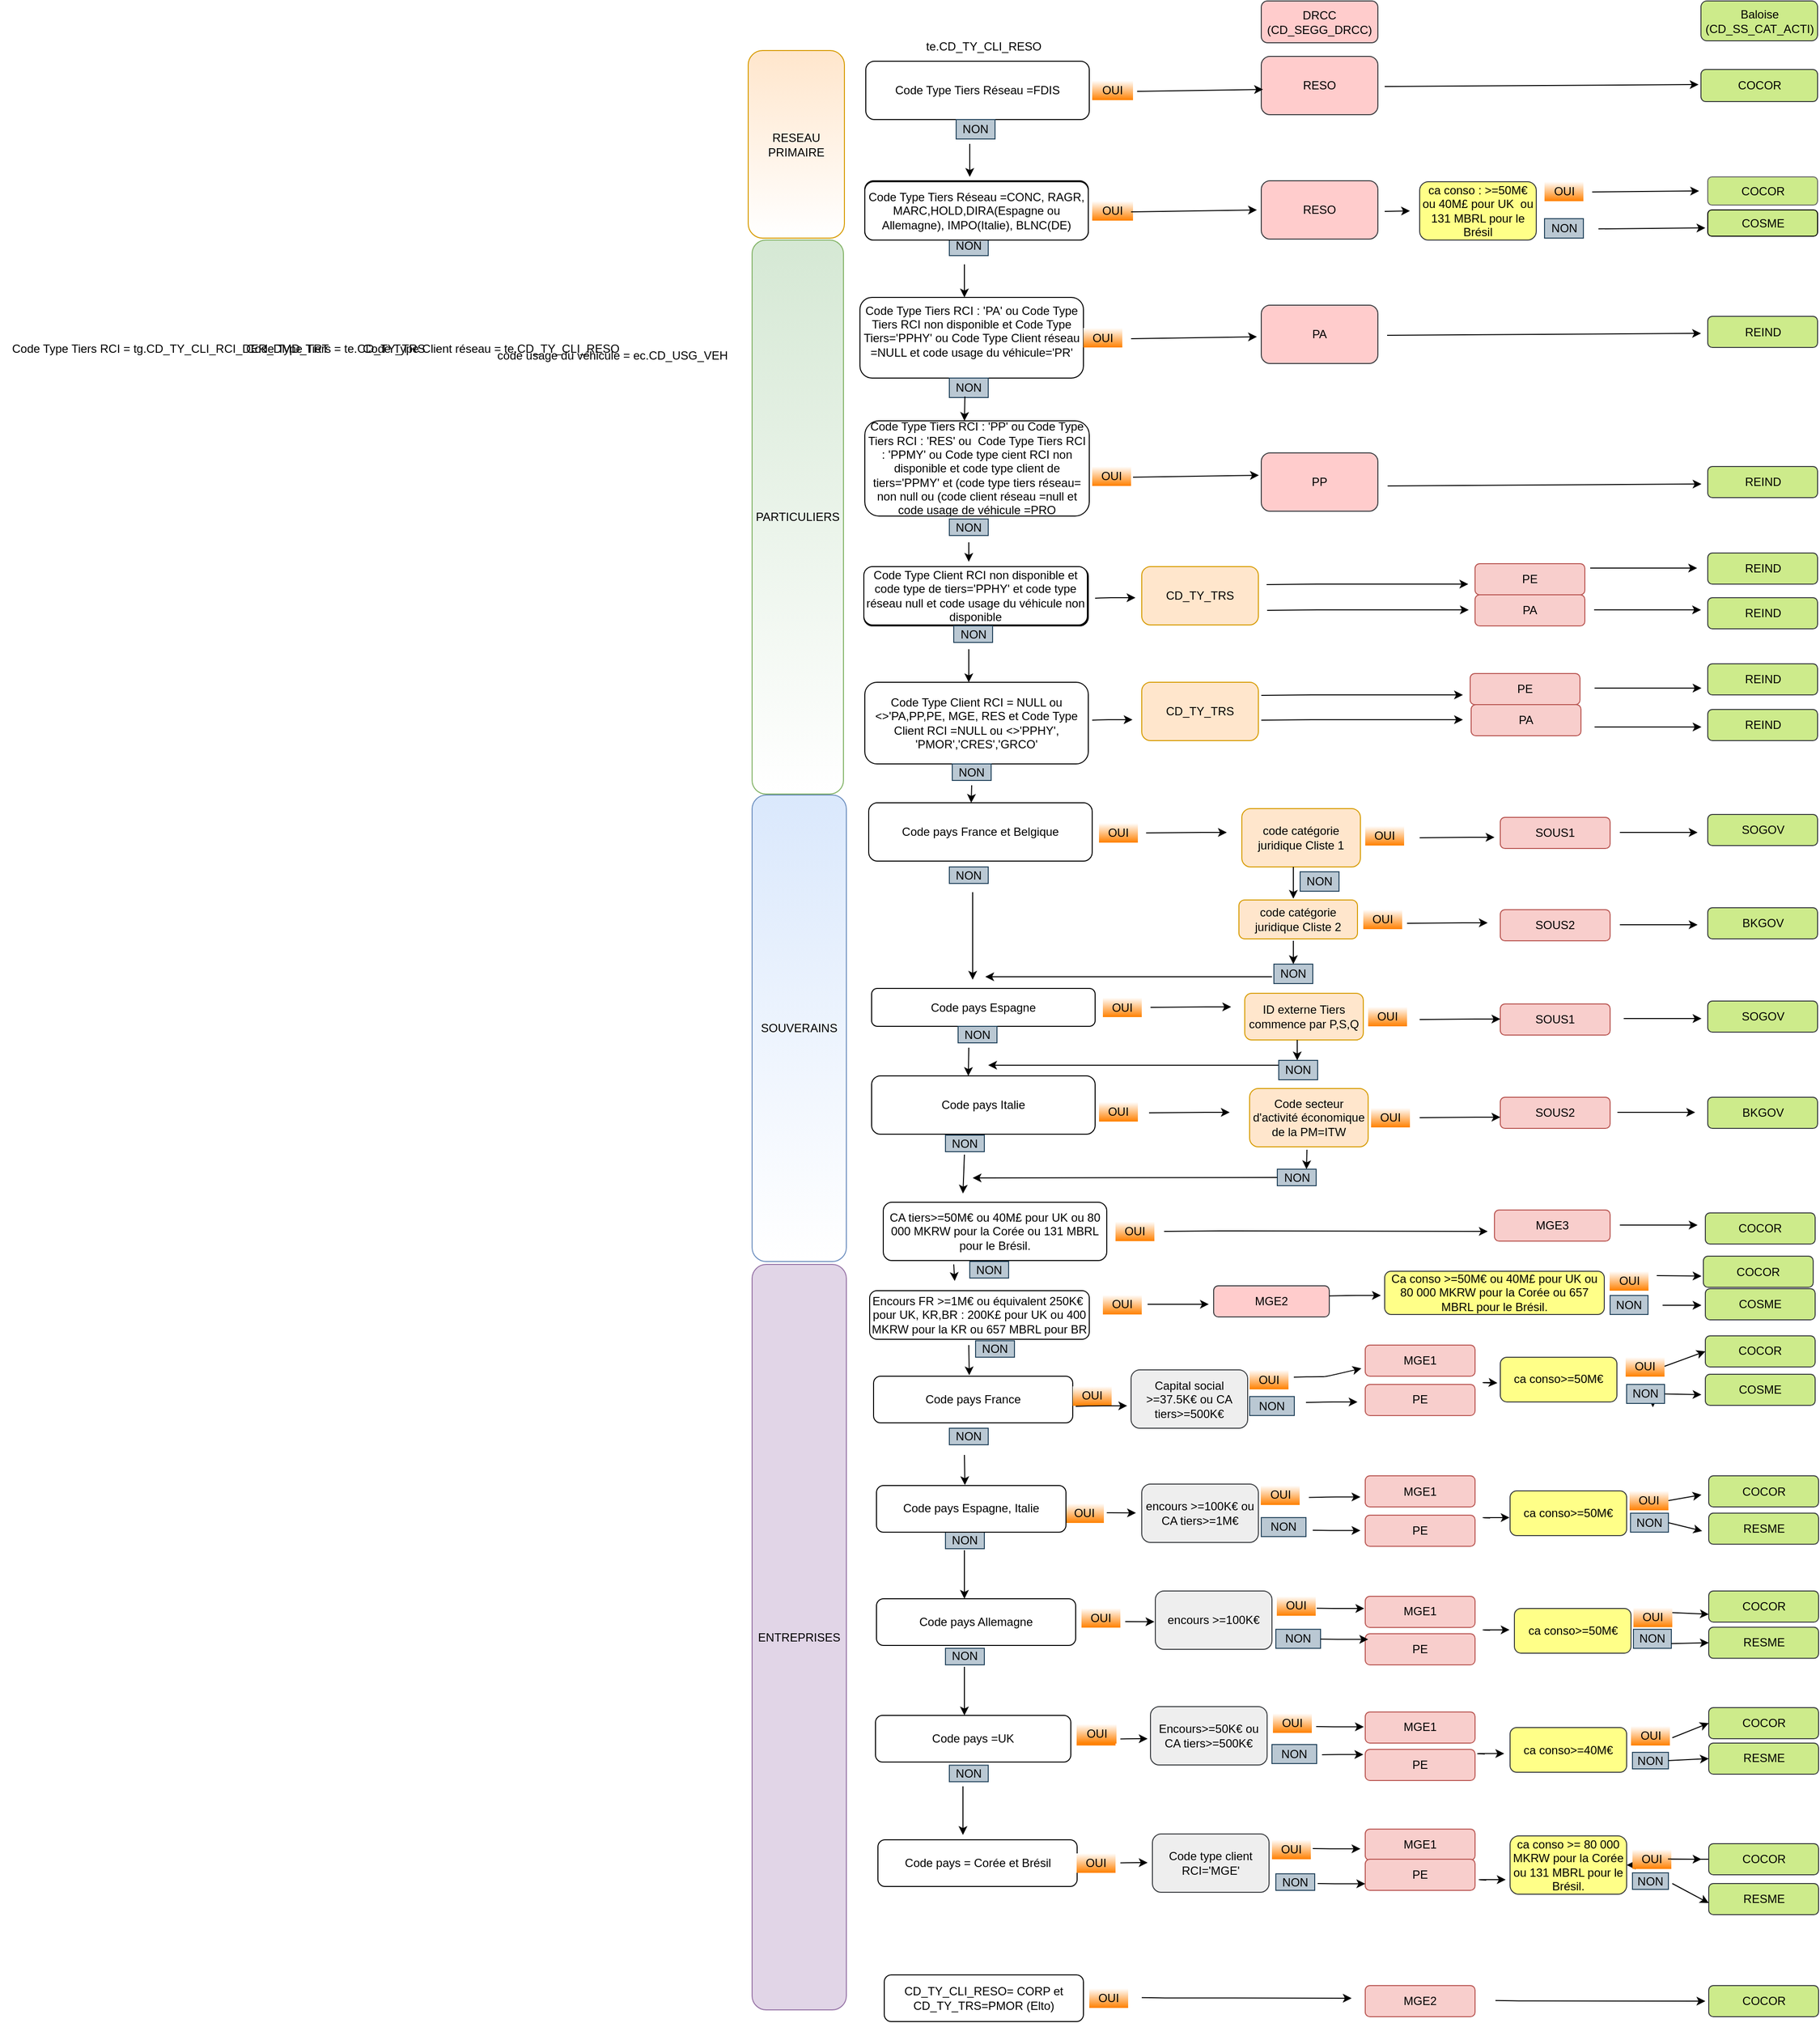 <mxfile version="28.0.9">
  <diagram name="Page-1" id="UvZNAKlhLB8XKln5iA3g">
    <mxGraphModel dx="2484" dy="790" grid="1" gridSize="10" guides="1" tooltips="1" connect="1" arrows="1" fold="1" page="1" pageScale="1" pageWidth="827" pageHeight="1169" math="0" shadow="0">
      <root>
        <mxCell id="0" />
        <mxCell id="1" parent="0" />
        <mxCell id="wAHJT5awu5P1_dG3o4Xo-1" value="Code Type Tiers Réseau =FDIS" style="rounded=1;whiteSpace=wrap;html=1;" vertex="1" parent="1">
          <mxGeometry x="291" y="252" width="230" height="60" as="geometry" />
        </mxCell>
        <mxCell id="wAHJT5awu5P1_dG3o4Xo-2" value="COCOR" style="rounded=1;whiteSpace=wrap;html=1;strokeColor=#36393d;fillColor=#CDEB8B;" vertex="1" parent="1">
          <mxGeometry x="1150.5" y="260.5" width="120" height="33" as="geometry" />
        </mxCell>
        <mxCell id="wAHJT5awu5P1_dG3o4Xo-3" value="RESO" style="rounded=1;whiteSpace=wrap;html=1;strokeColor=#36393d;fillColor=#ffcccc;" vertex="1" parent="1">
          <mxGeometry x="698" y="247" width="120" height="60" as="geometry" />
        </mxCell>
        <mxCell id="wAHJT5awu5P1_dG3o4Xo-4" value="RESEAU PRIMAIRE" style="rounded=1;whiteSpace=wrap;html=1;fillColor=#ffe6cc;strokeColor=#d79b00;gradientColor=#ffffff;" vertex="1" parent="1">
          <mxGeometry x="170" y="241" width="99" height="193" as="geometry" />
        </mxCell>
        <mxCell id="wAHJT5awu5P1_dG3o4Xo-5" value="Code Type Tiers Réseau =CONC, RAGR, MARC,HOLD,DIRA(Espagne ou Allemagne), IMPO(Italie), BLNC(DE)" style="rounded=1;whiteSpace=wrap;html=1;" vertex="1" parent="1">
          <mxGeometry x="290" y="376" width="230" height="60" as="geometry" />
        </mxCell>
        <mxCell id="wAHJT5awu5P1_dG3o4Xo-6" value="COCOR" style="rounded=1;whiteSpace=wrap;html=1;strokeColor=#666666;fillColor=#CDEB8B;" vertex="1" parent="1">
          <mxGeometry x="1157.5" y="371" width="113" height="29" as="geometry" />
        </mxCell>
        <mxCell id="wAHJT5awu5P1_dG3o4Xo-7" value="COSME" style="rounded=1;whiteSpace=wrap;html=1;fillColor=#CDEB8B;" vertex="1" parent="1">
          <mxGeometry x="1157.5" y="405" width="113" height="27" as="geometry" />
        </mxCell>
        <mxCell id="wAHJT5awu5P1_dG3o4Xo-8" value="OUI" style="text;html=1;strokeColor=none;align=center;verticalAlign=middle;whiteSpace=wrap;rounded=0;fillColor=#ffffff;gradientColor=#FF8000;" vertex="1" parent="1">
          <mxGeometry x="524" y="272" width="42" height="20" as="geometry" />
        </mxCell>
        <mxCell id="wAHJT5awu5P1_dG3o4Xo-9" value="NON" style="text;html=1;strokeColor=#23445d;align=center;verticalAlign=middle;whiteSpace=wrap;rounded=0;fillColor=#bac8d3;" vertex="1" parent="1">
          <mxGeometry x="384" y="312" width="40" height="20" as="geometry" />
        </mxCell>
        <mxCell id="wAHJT5awu5P1_dG3o4Xo-10" value="Code Type Tiers RCI : &#39;PA&#39; ou Code Type Tiers RCI&amp;nbsp;non disponible et Code Type Tiers=&#39;PPHY&#39; ou Code Type Client réseau =NULL et code usage du véhicule=&#39;PR&#39;&lt;br&gt;&amp;nbsp;" style="rounded=1;whiteSpace=wrap;html=1;" vertex="1" parent="1">
          <mxGeometry x="285" y="495" width="230" height="83" as="geometry" />
        </mxCell>
        <mxCell id="wAHJT5awu5P1_dG3o4Xo-11" value="PA" style="rounded=1;whiteSpace=wrap;html=1;strokeColor=#36393d;fillColor=#ffcccc;" vertex="1" parent="1">
          <mxGeometry x="698" y="503" width="120" height="60" as="geometry" />
        </mxCell>
        <mxCell id="wAHJT5awu5P1_dG3o4Xo-12" value="PARTICULIERS" style="rounded=1;whiteSpace=wrap;html=1;fillColor=#d5e8d4;strokeColor=#82b366;gradientColor=#ffffff;" vertex="1" parent="1">
          <mxGeometry x="174" y="436" width="94" height="570" as="geometry" />
        </mxCell>
        <mxCell id="wAHJT5awu5P1_dG3o4Xo-13" value="Code Type Tiers Réseau =CONC, RAGR, MARC,HOLD,DIRA(Espagne ou Allemagne), IMPO(Italie), BLNC(DE)" style="rounded=1;whiteSpace=wrap;html=1;" vertex="1" parent="1">
          <mxGeometry x="290" y="375" width="230" height="60" as="geometry" />
        </mxCell>
        <mxCell id="wAHJT5awu5P1_dG3o4Xo-14" value="NON" style="text;html=1;strokeColor=#23445d;align=center;verticalAlign=middle;whiteSpace=wrap;rounded=0;fillColor=#bac8d3;" vertex="1" parent="1">
          <mxGeometry x="377" y="432" width="40" height="20" as="geometry" />
        </mxCell>
        <mxCell id="wAHJT5awu5P1_dG3o4Xo-15" value="Code Type Tiers Réseau =CONC, RAGR, MARC,HOLD,DIRA(Espagne ou Allemagne), IMPO(Italie), BLNC(DE)" style="rounded=1;whiteSpace=wrap;html=1;" vertex="1" parent="1">
          <mxGeometry x="290" y="376" width="230" height="60" as="geometry" />
        </mxCell>
        <mxCell id="wAHJT5awu5P1_dG3o4Xo-16" value="ca conso : &amp;gt;=50M€ ou 40M£ pour UK&amp;nbsp; ou 131 MBRL pour le Brésil" style="rounded=1;whiteSpace=wrap;html=1;fillColor=#ffff88;strokeColor=#36393d;" vertex="1" parent="1">
          <mxGeometry x="861" y="376" width="120" height="60" as="geometry" />
        </mxCell>
        <mxCell id="wAHJT5awu5P1_dG3o4Xo-17" value="RESO" style="rounded=1;whiteSpace=wrap;html=1;strokeColor=#36393d;fillColor=#ffcccc;" vertex="1" parent="1">
          <mxGeometry x="698" y="375" width="120" height="60" as="geometry" />
        </mxCell>
        <mxCell id="wAHJT5awu5P1_dG3o4Xo-18" value="NON" style="text;html=1;strokeColor=#23445d;align=center;verticalAlign=middle;whiteSpace=wrap;rounded=0;fillColor=#bac8d3;" vertex="1" parent="1">
          <mxGeometry x="989.5" y="414" width="40" height="20" as="geometry" />
        </mxCell>
        <mxCell id="wAHJT5awu5P1_dG3o4Xo-19" value="OUI" style="text;html=1;strokeColor=none;align=center;verticalAlign=middle;whiteSpace=wrap;rounded=0;fillColor=#ffffff;gradientColor=#FF8000;" vertex="1" parent="1">
          <mxGeometry x="989.5" y="376" width="40" height="20" as="geometry" />
        </mxCell>
        <mxCell id="wAHJT5awu5P1_dG3o4Xo-20" value="NON" style="text;html=1;strokeColor=#23445d;align=center;verticalAlign=middle;whiteSpace=wrap;rounded=0;fillColor=#bac8d3;" vertex="1" parent="1">
          <mxGeometry x="377" y="578" width="40" height="20" as="geometry" />
        </mxCell>
        <mxCell id="wAHJT5awu5P1_dG3o4Xo-21" value="Code Type Tiers RCI : &#39;PP&#39; ou Code Type Tiers RCI : &#39;RES&#39; ou&amp;nbsp;&amp;nbsp;Code Type Tiers RCI : &#39;PPMY&#39; ou Code type cient RCI non disponible et code type client de tiers=&#39;PPMY&#39; et (code type tiers réseau= non null ou (code client réseau =null et code usage de véhicule =PRO" style="rounded=1;whiteSpace=wrap;html=1;" vertex="1" parent="1">
          <mxGeometry x="290" y="622" width="231" height="98" as="geometry" />
        </mxCell>
        <mxCell id="wAHJT5awu5P1_dG3o4Xo-22" value="PP" style="rounded=1;whiteSpace=wrap;html=1;strokeColor=#36393d;fillColor=#ffcccc;" vertex="1" parent="1">
          <mxGeometry x="698" y="655" width="120" height="60" as="geometry" />
        </mxCell>
        <mxCell id="wAHJT5awu5P1_dG3o4Xo-23" value="REIND" style="rounded=1;whiteSpace=wrap;html=1;fillColor=#cdeb8b;strokeColor=#36393d;" vertex="1" parent="1">
          <mxGeometry x="1157.5" y="514.5" width="113" height="32" as="geometry" />
        </mxCell>
        <mxCell id="wAHJT5awu5P1_dG3o4Xo-24" value="REIND" style="rounded=1;whiteSpace=wrap;html=1;fillColor=#cdeb8b;strokeColor=#36393d;" vertex="1" parent="1">
          <mxGeometry x="1157.5" y="669" width="113" height="32" as="geometry" />
        </mxCell>
        <mxCell id="wAHJT5awu5P1_dG3o4Xo-25" value="NON" style="text;html=1;strokeColor=#23445d;align=center;verticalAlign=middle;whiteSpace=wrap;rounded=0;fillColor=#bac8d3;" vertex="1" parent="1">
          <mxGeometry x="377" y="723" width="40" height="17" as="geometry" />
        </mxCell>
        <mxCell id="wAHJT5awu5P1_dG3o4Xo-26" value="Code Type Client RCI non disponible et code type de tiers=&#39;PPHY&#39;" style="rounded=1;whiteSpace=wrap;html=1;" vertex="1" parent="1">
          <mxGeometry x="290" y="773" width="230" height="60" as="geometry" />
        </mxCell>
        <mxCell id="wAHJT5awu5P1_dG3o4Xo-27" value="Code Type Client RCI non disponible et code type de tiers=&#39;PPHY&#39;" style="rounded=1;whiteSpace=wrap;html=1;" vertex="1" parent="1">
          <mxGeometry x="289" y="773" width="230" height="60" as="geometry" />
        </mxCell>
        <mxCell id="wAHJT5awu5P1_dG3o4Xo-28" value="Code Type Client RCI non disponible et code type de tiers=&#39;PPHY&#39; et code type réseau null et code usage du véhicule non disponible" style="rounded=1;whiteSpace=wrap;html=1;" vertex="1" parent="1">
          <mxGeometry x="289" y="772" width="230" height="60" as="geometry" />
        </mxCell>
        <mxCell id="wAHJT5awu5P1_dG3o4Xo-29" value="Code Type Client RCI = NULL ou &amp;lt;&amp;gt;&#39;PA,PP,PE, MGE, RES et Code Type Client RCI =NULL ou &amp;lt;&amp;gt;&#39;PPHY&#39;, &#39;PMOR&#39;,&#39;CRES&#39;,&#39;GRCO&#39;" style="rounded=1;whiteSpace=wrap;html=1;" vertex="1" parent="1">
          <mxGeometry x="290" y="891" width="230" height="84" as="geometry" />
        </mxCell>
        <mxCell id="wAHJT5awu5P1_dG3o4Xo-30" value="CD_TY_TRS" style="rounded=1;whiteSpace=wrap;html=1;strokeColor=#d79b00;fillColor=#ffe6cc;" vertex="1" parent="1">
          <mxGeometry x="575" y="891" width="120" height="60" as="geometry" />
        </mxCell>
        <mxCell id="wAHJT5awu5P1_dG3o4Xo-31" value="NON" style="text;html=1;strokeColor=#23445d;align=center;verticalAlign=middle;whiteSpace=wrap;rounded=0;fillColor=#bac8d3;" vertex="1" parent="1">
          <mxGeometry x="381.5" y="833" width="40" height="17" as="geometry" />
        </mxCell>
        <mxCell id="wAHJT5awu5P1_dG3o4Xo-32" value="OUI" style="text;html=1;strokeColor=none;align=center;verticalAlign=middle;whiteSpace=wrap;rounded=0;fillColor=#ffffff;gradientColor=#FF8000;" vertex="1" parent="1">
          <mxGeometry x="531" y="1036" width="40" height="20" as="geometry" />
        </mxCell>
        <mxCell id="wAHJT5awu5P1_dG3o4Xo-33" value="SOGOV" style="rounded=1;whiteSpace=wrap;html=1;strokeColor=#36393d;fillColor=#cdeb8b;" vertex="1" parent="1">
          <mxGeometry x="1157.5" y="1027" width="113" height="32" as="geometry" />
        </mxCell>
        <mxCell id="wAHJT5awu5P1_dG3o4Xo-34" value="Code pays France et Belgique" style="rounded=1;whiteSpace=wrap;html=1;" vertex="1" parent="1">
          <mxGeometry x="294" y="1015" width="230" height="60" as="geometry" />
        </mxCell>
        <mxCell id="wAHJT5awu5P1_dG3o4Xo-35" value="NON" style="text;html=1;strokeColor=#23445d;align=center;verticalAlign=middle;whiteSpace=wrap;rounded=0;fillColor=#bac8d3;" vertex="1" parent="1">
          <mxGeometry x="380" y="975" width="40" height="17" as="geometry" />
        </mxCell>
        <mxCell id="wAHJT5awu5P1_dG3o4Xo-36" value="code catégorie juridique Cliste 1" style="rounded=1;whiteSpace=wrap;html=1;fillColor=#ffe6cc;strokeColor=#d79b00;" vertex="1" parent="1">
          <mxGeometry x="678" y="1021" width="122" height="60" as="geometry" />
        </mxCell>
        <mxCell id="wAHJT5awu5P1_dG3o4Xo-37" value="OUI" style="text;html=1;strokeColor=none;align=center;verticalAlign=middle;whiteSpace=wrap;rounded=0;fillColor=#ffffff;gradientColor=#FF8000;" vertex="1" parent="1">
          <mxGeometry x="805" y="1039" width="40" height="20" as="geometry" />
        </mxCell>
        <mxCell id="wAHJT5awu5P1_dG3o4Xo-38" value="BKGOV" style="rounded=1;whiteSpace=wrap;html=1;strokeColor=#36393d;fillColor=#cdeb8b;" vertex="1" parent="1">
          <mxGeometry x="1157.5" y="1123" width="113" height="32" as="geometry" />
        </mxCell>
        <mxCell id="wAHJT5awu5P1_dG3o4Xo-39" value="SOGOV" style="rounded=1;whiteSpace=wrap;html=1;strokeColor=#36393d;fillColor=#cdeb8b;" vertex="1" parent="1">
          <mxGeometry x="1157.5" y="1219" width="113" height="32" as="geometry" />
        </mxCell>
        <mxCell id="wAHJT5awu5P1_dG3o4Xo-40" value="ID externe Tiers commence par P,S,Q" style="rounded=1;whiteSpace=wrap;html=1;fillColor=#ffe6cc;strokeColor=#d79b00;" vertex="1" parent="1">
          <mxGeometry x="681" y="1211" width="122" height="48" as="geometry" />
        </mxCell>
        <mxCell id="wAHJT5awu5P1_dG3o4Xo-41" value="code catégorie juridique Cliste 2" style="rounded=1;whiteSpace=wrap;html=1;fillColor=#ffe6cc;strokeColor=#d79b00;" vertex="1" parent="1">
          <mxGeometry x="675" y="1115" width="122" height="40" as="geometry" />
        </mxCell>
        <mxCell id="wAHJT5awu5P1_dG3o4Xo-42" value="OUI" style="text;html=1;strokeColor=none;align=center;verticalAlign=middle;whiteSpace=wrap;rounded=0;fillColor=#ffffff;gradientColor=#FF8000;" vertex="1" parent="1">
          <mxGeometry x="803" y="1125" width="40" height="20" as="geometry" />
        </mxCell>
        <mxCell id="wAHJT5awu5P1_dG3o4Xo-43" value="OUI" style="text;html=1;strokeColor=none;align=center;verticalAlign=middle;whiteSpace=wrap;rounded=0;fillColor=#ffffff;gradientColor=#FF8000;" vertex="1" parent="1">
          <mxGeometry x="808" y="1225" width="40" height="20" as="geometry" />
        </mxCell>
        <mxCell id="wAHJT5awu5P1_dG3o4Xo-44" value="" style="endArrow=classic;html=1;entryX=0.459;entryY=-0.033;entryDx=0;entryDy=0;entryPerimeter=0;" edge="1" parent="1" target="wAHJT5awu5P1_dG3o4Xo-41">
          <mxGeometry width="50" height="50" relative="1" as="geometry">
            <mxPoint x="731" y="1081" as="sourcePoint" />
            <mxPoint x="806" y="1039" as="targetPoint" />
          </mxGeometry>
        </mxCell>
        <mxCell id="wAHJT5awu5P1_dG3o4Xo-45" value="NON" style="text;html=1;strokeColor=#23445d;align=center;verticalAlign=middle;whiteSpace=wrap;rounded=0;fillColor=#bac8d3;" vertex="1" parent="1">
          <mxGeometry x="738" y="1086" width="40" height="20" as="geometry" />
        </mxCell>
        <mxCell id="wAHJT5awu5P1_dG3o4Xo-46" value="NON" style="text;html=1;strokeColor=#23445d;align=center;verticalAlign=middle;whiteSpace=wrap;rounded=0;fillColor=#bac8d3;" vertex="1" parent="1">
          <mxGeometry x="711" y="1181" width="40" height="20" as="geometry" />
        </mxCell>
        <mxCell id="wAHJT5awu5P1_dG3o4Xo-47" value="Code pays Espagne" style="rounded=1;whiteSpace=wrap;html=1;" vertex="1" parent="1">
          <mxGeometry x="297" y="1206" width="230" height="39" as="geometry" />
        </mxCell>
        <mxCell id="wAHJT5awu5P1_dG3o4Xo-48" value="Code secteur d&#39;activité économique de la PM=ITW" style="rounded=1;whiteSpace=wrap;html=1;fillColor=#ffe6cc;strokeColor=#d79b00;" vertex="1" parent="1">
          <mxGeometry x="686" y="1309" width="122" height="60" as="geometry" />
        </mxCell>
        <mxCell id="wAHJT5awu5P1_dG3o4Xo-49" value="OUI" style="text;html=1;strokeColor=none;align=center;verticalAlign=middle;whiteSpace=wrap;rounded=0;fillColor=#ffffff;gradientColor=#FF8000;" vertex="1" parent="1">
          <mxGeometry x="811" y="1329" width="40" height="20" as="geometry" />
        </mxCell>
        <mxCell id="wAHJT5awu5P1_dG3o4Xo-50" value="OUI" style="text;html=1;strokeColor=none;align=center;verticalAlign=middle;whiteSpace=wrap;rounded=0;fillColor=#ffffff;gradientColor=#FF8000;" vertex="1" parent="1">
          <mxGeometry x="548" y="1446" width="40" height="20" as="geometry" />
        </mxCell>
        <mxCell id="wAHJT5awu5P1_dG3o4Xo-51" value="CA tiers&amp;gt;=50M€ ou 40M£ pour UK ou 80 000 MKRW pour la Corée ou 131 MBRL pour le Brésil." style="rounded=1;whiteSpace=wrap;html=1;" vertex="1" parent="1">
          <mxGeometry x="309" y="1426" width="230" height="60" as="geometry" />
        </mxCell>
        <mxCell id="wAHJT5awu5P1_dG3o4Xo-52" value="NON" style="text;html=1;strokeColor=#23445d;align=center;verticalAlign=middle;whiteSpace=wrap;rounded=0;fillColor=#bac8d3;" vertex="1" parent="1">
          <mxGeometry x="714.5" y="1392" width="40" height="17" as="geometry" />
        </mxCell>
        <mxCell id="wAHJT5awu5P1_dG3o4Xo-53" value="MGE3" style="rounded=1;whiteSpace=wrap;html=1;strokeColor=#b85450;fillColor=#f8cecc;" vertex="1" parent="1">
          <mxGeometry x="938" y="1434" width="119" height="32" as="geometry" />
        </mxCell>
        <mxCell id="wAHJT5awu5P1_dG3o4Xo-54" value="SOUVERAINS" style="rounded=1;whiteSpace=wrap;html=1;strokeColor=#6c8ebf;fillColor=#dae8fc;gradientColor=#ffffff;" vertex="1" parent="1">
          <mxGeometry x="174" y="1007" width="97" height="480" as="geometry" />
        </mxCell>
        <mxCell id="wAHJT5awu5P1_dG3o4Xo-55" value="BKGOV" style="rounded=1;whiteSpace=wrap;html=1;strokeColor=#36393d;fillColor=#cdeb8b;" vertex="1" parent="1">
          <mxGeometry x="1157.5" y="1318" width="113" height="32" as="geometry" />
        </mxCell>
        <mxCell id="wAHJT5awu5P1_dG3o4Xo-56" value="OUI" style="text;html=1;strokeColor=none;align=center;verticalAlign=middle;whiteSpace=wrap;rounded=0;fillColor=#ffffff;gradientColor=#FF8000;" vertex="1" parent="1">
          <mxGeometry x="531" y="1323" width="40" height="20" as="geometry" />
        </mxCell>
        <mxCell id="wAHJT5awu5P1_dG3o4Xo-57" value="NON" style="text;html=1;strokeColor=#23445d;align=center;verticalAlign=middle;whiteSpace=wrap;rounded=0;fillColor=#bac8d3;" vertex="1" parent="1">
          <mxGeometry x="398" y="1487" width="40" height="17" as="geometry" />
        </mxCell>
        <mxCell id="wAHJT5awu5P1_dG3o4Xo-58" style="edgeStyle=orthogonalEdgeStyle;rounded=0;orthogonalLoop=1;jettySize=auto;html=1;" edge="1" parent="1">
          <mxGeometry relative="1" as="geometry">
            <mxPoint x="401" y="1197" as="targetPoint" />
            <mxPoint x="401" y="1107" as="sourcePoint" />
          </mxGeometry>
        </mxCell>
        <mxCell id="wAHJT5awu5P1_dG3o4Xo-59" value="Code pays Italie" style="rounded=1;whiteSpace=wrap;html=1;" vertex="1" parent="1">
          <mxGeometry x="297" y="1296" width="230" height="60" as="geometry" />
        </mxCell>
        <mxCell id="wAHJT5awu5P1_dG3o4Xo-60" value="" style="endArrow=classic;html=1;exitX=0;exitY=0.5;exitDx=0;exitDy=0;" edge="1" parent="1" source="wAHJT5awu5P1_dG3o4Xo-52">
          <mxGeometry width="50" height="50" relative="1" as="geometry">
            <mxPoint x="639" y="1278" as="sourcePoint" />
            <mxPoint x="401" y="1401" as="targetPoint" />
            <Array as="points" />
          </mxGeometry>
        </mxCell>
        <mxCell id="wAHJT5awu5P1_dG3o4Xo-61" value="" style="endArrow=classic;html=1;entryX=0.75;entryY=0;entryDx=0;entryDy=0;" edge="1" parent="1" target="wAHJT5awu5P1_dG3o4Xo-52">
          <mxGeometry width="50" height="50" relative="1" as="geometry">
            <mxPoint x="745" y="1372" as="sourcePoint" />
            <mxPoint x="689" y="1228" as="targetPoint" />
          </mxGeometry>
        </mxCell>
        <mxCell id="wAHJT5awu5P1_dG3o4Xo-62" value="SOUS2" style="rounded=1;whiteSpace=wrap;html=1;strokeColor=#b85450;fillColor=#f8cecc;" vertex="1" parent="1">
          <mxGeometry x="944" y="1318" width="113" height="32" as="geometry" />
        </mxCell>
        <mxCell id="wAHJT5awu5P1_dG3o4Xo-63" value="SOUS1" style="rounded=1;whiteSpace=wrap;html=1;strokeColor=#b85450;fillColor=#f8cecc;" vertex="1" parent="1">
          <mxGeometry x="944" y="1222" width="113" height="32" as="geometry" />
        </mxCell>
        <mxCell id="wAHJT5awu5P1_dG3o4Xo-64" value="SOUS2" style="rounded=1;whiteSpace=wrap;html=1;strokeColor=#b85450;fillColor=#f8cecc;" vertex="1" parent="1">
          <mxGeometry x="944" y="1125" width="113" height="32" as="geometry" />
        </mxCell>
        <mxCell id="wAHJT5awu5P1_dG3o4Xo-65" value="SOUS1" style="rounded=1;whiteSpace=wrap;html=1;strokeColor=#b85450;fillColor=#f8cecc;" vertex="1" parent="1">
          <mxGeometry x="944" y="1030" width="113" height="32" as="geometry" />
        </mxCell>
        <mxCell id="wAHJT5awu5P1_dG3o4Xo-66" value="" style="endArrow=classic;html=1;exitX=0;exitY=0.25;exitDx=0;exitDy=0;" edge="1" parent="1" source="wAHJT5awu5P1_dG3o4Xo-70">
          <mxGeometry width="50" height="50" relative="1" as="geometry">
            <mxPoint x="705" y="1288.5" as="sourcePoint" />
            <mxPoint x="417" y="1285" as="targetPoint" />
            <Array as="points" />
          </mxGeometry>
        </mxCell>
        <mxCell id="wAHJT5awu5P1_dG3o4Xo-67" value="" style="endArrow=classic;html=1;entryX=0.75;entryY=0;entryDx=0;entryDy=0;" edge="1" parent="1">
          <mxGeometry width="50" height="50" relative="1" as="geometry">
            <mxPoint x="735" y="1259" as="sourcePoint" />
            <mxPoint x="735" y="1280" as="targetPoint" />
          </mxGeometry>
        </mxCell>
        <mxCell id="wAHJT5awu5P1_dG3o4Xo-68" value="" style="endArrow=classic;html=1;" edge="1" parent="1">
          <mxGeometry width="50" height="50" relative="1" as="geometry">
            <mxPoint x="709" y="1194" as="sourcePoint" />
            <mxPoint x="414" y="1194" as="targetPoint" />
            <Array as="points" />
          </mxGeometry>
        </mxCell>
        <mxCell id="wAHJT5awu5P1_dG3o4Xo-69" value="" style="endArrow=classic;html=1;entryX=0.5;entryY=0;entryDx=0;entryDy=0;" edge="1" parent="1" target="wAHJT5awu5P1_dG3o4Xo-46">
          <mxGeometry width="50" height="50" relative="1" as="geometry">
            <mxPoint x="731" y="1157" as="sourcePoint" />
            <mxPoint x="713.67" y="1186" as="targetPoint" />
          </mxGeometry>
        </mxCell>
        <mxCell id="wAHJT5awu5P1_dG3o4Xo-70" value="NON" style="text;html=1;strokeColor=#23445d;align=center;verticalAlign=middle;whiteSpace=wrap;rounded=0;fillColor=#bac8d3;" vertex="1" parent="1">
          <mxGeometry x="716" y="1280" width="40" height="20" as="geometry" />
        </mxCell>
        <mxCell id="wAHJT5awu5P1_dG3o4Xo-71" value="NON" style="text;html=1;strokeColor=#23445d;align=center;verticalAlign=middle;whiteSpace=wrap;rounded=0;fillColor=#bac8d3;" vertex="1" parent="1">
          <mxGeometry x="386" y="1245" width="40" height="17" as="geometry" />
        </mxCell>
        <mxCell id="wAHJT5awu5P1_dG3o4Xo-72" value="OUI" style="text;html=1;strokeColor=none;align=center;verticalAlign=middle;whiteSpace=wrap;rounded=0;fillColor=#ffffff;gradientColor=#FF8000;" vertex="1" parent="1">
          <mxGeometry x="535" y="1215.5" width="40" height="20" as="geometry" />
        </mxCell>
        <mxCell id="wAHJT5awu5P1_dG3o4Xo-73" value="NON" style="text;html=1;strokeColor=#23445d;align=center;verticalAlign=middle;whiteSpace=wrap;rounded=0;fillColor=#bac8d3;" vertex="1" parent="1">
          <mxGeometry x="377" y="1081" width="40" height="17" as="geometry" />
        </mxCell>
        <mxCell id="wAHJT5awu5P1_dG3o4Xo-74" value="PE" style="rounded=1;whiteSpace=wrap;html=1;strokeColor=#b85450;fillColor=#f8cecc;" vertex="1" parent="1">
          <mxGeometry x="913" y="882" width="113" height="32" as="geometry" />
        </mxCell>
        <mxCell id="wAHJT5awu5P1_dG3o4Xo-75" value="PA" style="rounded=1;whiteSpace=wrap;html=1;strokeColor=#b85450;fillColor=#f8cecc;" vertex="1" parent="1">
          <mxGeometry x="914" y="914" width="113" height="32" as="geometry" />
        </mxCell>
        <mxCell id="wAHJT5awu5P1_dG3o4Xo-76" value="REIND" style="rounded=1;whiteSpace=wrap;html=1;fillColor=#cdeb8b;strokeColor=#36393d;" vertex="1" parent="1">
          <mxGeometry x="1157.5" y="872" width="113" height="32" as="geometry" />
        </mxCell>
        <mxCell id="wAHJT5awu5P1_dG3o4Xo-77" value="REIND" style="rounded=1;whiteSpace=wrap;html=1;fillColor=#cdeb8b;strokeColor=#36393d;" vertex="1" parent="1">
          <mxGeometry x="1157.5" y="919" width="113" height="32" as="geometry" />
        </mxCell>
        <mxCell id="wAHJT5awu5P1_dG3o4Xo-78" value="DRCC (CD_SEGG_DRCC)" style="rounded=1;whiteSpace=wrap;html=1;strokeColor=#36393d;fillColor=#ffcccc;" vertex="1" parent="1">
          <mxGeometry x="698" y="190" width="120" height="43" as="geometry" />
        </mxCell>
        <mxCell id="wAHJT5awu5P1_dG3o4Xo-79" value="Baloise (CD_SS_CAT_ACTI)" style="rounded=1;whiteSpace=wrap;html=1;strokeColor=#36393d;fillColor=#CDEB8B;" vertex="1" parent="1">
          <mxGeometry x="1150.5" y="190" width="120" height="41" as="geometry" />
        </mxCell>
        <mxCell id="wAHJT5awu5P1_dG3o4Xo-80" value="CD_TY_TRS" style="rounded=1;whiteSpace=wrap;html=1;strokeColor=#d79b00;fillColor=#ffe6cc;" vertex="1" parent="1">
          <mxGeometry x="575" y="772" width="120" height="60" as="geometry" />
        </mxCell>
        <mxCell id="wAHJT5awu5P1_dG3o4Xo-81" value="PA" style="rounded=1;whiteSpace=wrap;html=1;strokeColor=#b85450;fillColor=#f8cecc;" vertex="1" parent="1">
          <mxGeometry x="918" y="801" width="113" height="32" as="geometry" />
        </mxCell>
        <mxCell id="wAHJT5awu5P1_dG3o4Xo-82" value="REIND" style="rounded=1;whiteSpace=wrap;html=1;fillColor=#cdeb8b;strokeColor=#36393d;" vertex="1" parent="1">
          <mxGeometry x="1157.5" y="758" width="113" height="32" as="geometry" />
        </mxCell>
        <mxCell id="wAHJT5awu5P1_dG3o4Xo-83" value="REIND" style="rounded=1;whiteSpace=wrap;html=1;fillColor=#cdeb8b;strokeColor=#36393d;" vertex="1" parent="1">
          <mxGeometry x="1157.5" y="804" width="113" height="32" as="geometry" />
        </mxCell>
        <mxCell id="wAHJT5awu5P1_dG3o4Xo-84" value="Code pays = Corée et Brésil" style="rounded=1;whiteSpace=wrap;html=1;" vertex="1" parent="1">
          <mxGeometry x="303.5" y="2082" width="205" height="48" as="geometry" />
        </mxCell>
        <mxCell id="wAHJT5awu5P1_dG3o4Xo-85" value="Code type client RCI=&#39;MGE&#39;" style="rounded=1;whiteSpace=wrap;html=1;strokeColor=#36393d;fillColor=#eeeeee;" vertex="1" parent="1">
          <mxGeometry x="586" y="2076" width="120" height="60" as="geometry" />
        </mxCell>
        <mxCell id="wAHJT5awu5P1_dG3o4Xo-86" value="MGE1" style="rounded=1;whiteSpace=wrap;html=1;strokeColor=#b85450;fillColor=#f8cecc;" vertex="1" parent="1">
          <mxGeometry x="805" y="2071" width="113" height="32" as="geometry" />
        </mxCell>
        <mxCell id="wAHJT5awu5P1_dG3o4Xo-87" value="PE" style="rounded=1;whiteSpace=wrap;html=1;strokeColor=#b85450;fillColor=#f8cecc;" vertex="1" parent="1">
          <mxGeometry x="805" y="2102" width="113" height="32" as="geometry" />
        </mxCell>
        <mxCell id="wAHJT5awu5P1_dG3o4Xo-88" value="" style="edgeStyle=orthogonalEdgeStyle;rounded=0;orthogonalLoop=1;jettySize=auto;html=1;" edge="1" parent="1" source="wAHJT5awu5P1_dG3o4Xo-89" target="wAHJT5awu5P1_dG3o4Xo-225">
          <mxGeometry relative="1" as="geometry" />
        </mxCell>
        <mxCell id="wAHJT5awu5P1_dG3o4Xo-89" value="COCOR" style="rounded=1;whiteSpace=wrap;html=1;fillColor=#cdeb8b;strokeColor=#36393d;" vertex="1" parent="1">
          <mxGeometry x="1158.5" y="2086" width="113" height="32" as="geometry" />
        </mxCell>
        <mxCell id="wAHJT5awu5P1_dG3o4Xo-90" value="RESME" style="rounded=1;whiteSpace=wrap;html=1;fillColor=#cdeb8b;strokeColor=#36393d;" vertex="1" parent="1">
          <mxGeometry x="1158.5" y="2127" width="113" height="32" as="geometry" />
        </mxCell>
        <mxCell id="wAHJT5awu5P1_dG3o4Xo-91" value="OUI" style="text;html=1;strokeColor=none;align=center;verticalAlign=middle;whiteSpace=wrap;rounded=0;fillColor=#ffffff;gradientColor=#FF8000;" vertex="1" parent="1">
          <mxGeometry x="508" y="2096" width="40" height="20" as="geometry" />
        </mxCell>
        <mxCell id="wAHJT5awu5P1_dG3o4Xo-92" value="OUI" style="text;html=1;strokeColor=none;align=center;verticalAlign=middle;whiteSpace=wrap;rounded=0;fillColor=#ffffff;gradientColor=#FF8000;" vertex="1" parent="1">
          <mxGeometry x="709" y="2082" width="40" height="20" as="geometry" />
        </mxCell>
        <mxCell id="wAHJT5awu5P1_dG3o4Xo-93" value="OUI" style="text;html=1;strokeColor=none;align=center;verticalAlign=middle;whiteSpace=wrap;rounded=0;fillColor=#ffffff;gradientColor=#FF8000;" vertex="1" parent="1">
          <mxGeometry x="1080" y="2092" width="40" height="20" as="geometry" />
        </mxCell>
        <mxCell id="wAHJT5awu5P1_dG3o4Xo-94" value="NON" style="text;html=1;strokeColor=#23445d;align=center;verticalAlign=middle;whiteSpace=wrap;rounded=0;fillColor=#bac8d3;" vertex="1" parent="1">
          <mxGeometry x="1080" y="2116" width="37" height="17" as="geometry" />
        </mxCell>
        <mxCell id="wAHJT5awu5P1_dG3o4Xo-95" value="Code pays =UK" style="rounded=1;whiteSpace=wrap;html=1;" vertex="1" parent="1">
          <mxGeometry x="301" y="1954" width="201" height="48" as="geometry" />
        </mxCell>
        <mxCell id="wAHJT5awu5P1_dG3o4Xo-96" value="Encours&amp;gt;=50K€ ou CA tiers&amp;gt;=500K€" style="rounded=1;whiteSpace=wrap;html=1;strokeColor=#36393d;fillColor=#eeeeee;" vertex="1" parent="1">
          <mxGeometry x="584" y="1945" width="120" height="60" as="geometry" />
        </mxCell>
        <mxCell id="wAHJT5awu5P1_dG3o4Xo-97" value="MGE1" style="rounded=1;whiteSpace=wrap;html=1;strokeColor=#b85450;fillColor=#f8cecc;" vertex="1" parent="1">
          <mxGeometry x="805" y="1950.48" width="113" height="32" as="geometry" />
        </mxCell>
        <mxCell id="wAHJT5awu5P1_dG3o4Xo-98" value="PE" style="rounded=1;whiteSpace=wrap;html=1;strokeColor=#b85450;fillColor=#f8cecc;" vertex="1" parent="1">
          <mxGeometry x="805" y="1988.98" width="113" height="32" as="geometry" />
        </mxCell>
        <mxCell id="wAHJT5awu5P1_dG3o4Xo-99" value="OUI" style="text;html=1;strokeColor=none;align=center;verticalAlign=middle;whiteSpace=wrap;rounded=0;fillColor=#ffffff;gradientColor=#FF8000;" vertex="1" parent="1">
          <mxGeometry x="508" y="1965" width="40" height="20" as="geometry" />
        </mxCell>
        <mxCell id="wAHJT5awu5P1_dG3o4Xo-100" value="ca conso&amp;gt;=40M€" style="rounded=1;whiteSpace=wrap;html=1;strokeColor=#36393d;fillColor=#ffff88;" vertex="1" parent="1">
          <mxGeometry x="954.04" y="1966.5" width="120" height="46" as="geometry" />
        </mxCell>
        <mxCell id="wAHJT5awu5P1_dG3o4Xo-101" value="COCOR" style="rounded=1;whiteSpace=wrap;html=1;fillColor=#cdeb8b;strokeColor=#36393d;" vertex="1" parent="1">
          <mxGeometry x="1158.5" y="1946" width="113" height="32" as="geometry" />
        </mxCell>
        <mxCell id="wAHJT5awu5P1_dG3o4Xo-102" value="RESME" style="rounded=1;whiteSpace=wrap;html=1;fillColor=#cdeb8b;strokeColor=#36393d;" vertex="1" parent="1">
          <mxGeometry x="1158.5" y="1982.48" width="113" height="32" as="geometry" />
        </mxCell>
        <mxCell id="wAHJT5awu5P1_dG3o4Xo-103" value="NON" style="text;html=1;strokeColor=#23445d;align=center;verticalAlign=middle;whiteSpace=wrap;rounded=0;fillColor=#bac8d3;" vertex="1" parent="1">
          <mxGeometry x="373" y="1884.96" width="40" height="17" as="geometry" />
        </mxCell>
        <mxCell id="wAHJT5awu5P1_dG3o4Xo-104" value="ENTREPRISES" style="rounded=1;whiteSpace=wrap;html=1;strokeColor=#9673a6;fillColor=#e1d5e7;" vertex="1" parent="1">
          <mxGeometry x="174" y="1490" width="97" height="767" as="geometry" />
        </mxCell>
        <mxCell id="wAHJT5awu5P1_dG3o4Xo-105" value="OUI" style="text;html=1;strokeColor=none;align=center;verticalAlign=middle;whiteSpace=wrap;rounded=0;fillColor=#ffffff;gradientColor=#FF8000;" vertex="1" parent="1">
          <mxGeometry x="710" y="1952" width="40" height="20" as="geometry" />
        </mxCell>
        <mxCell id="wAHJT5awu5P1_dG3o4Xo-106" value="CD_TY_CLI_RESO= CORP et CD_TY_TRS=PMOR (Elto)" style="rounded=1;whiteSpace=wrap;html=1;" vertex="1" parent="1">
          <mxGeometry x="310" y="2221" width="205" height="48" as="geometry" />
        </mxCell>
        <mxCell id="wAHJT5awu5P1_dG3o4Xo-107" value="MGE2" style="rounded=1;whiteSpace=wrap;html=1;strokeColor=#b85450;fillColor=#f8cecc;" vertex="1" parent="1">
          <mxGeometry x="805" y="2232" width="113" height="32" as="geometry" />
        </mxCell>
        <mxCell id="wAHJT5awu5P1_dG3o4Xo-108" value="COCOR" style="rounded=1;whiteSpace=wrap;html=1;fillColor=#cdeb8b;strokeColor=#36393d;" vertex="1" parent="1">
          <mxGeometry x="1158.5" y="2232" width="113" height="32" as="geometry" />
        </mxCell>
        <mxCell id="wAHJT5awu5P1_dG3o4Xo-109" value="OUI" style="text;html=1;strokeColor=none;align=center;verticalAlign=middle;whiteSpace=wrap;rounded=0;fillColor=#ffffff;gradientColor=#FF8000;" vertex="1" parent="1">
          <mxGeometry x="521" y="2235" width="40" height="20" as="geometry" />
        </mxCell>
        <mxCell id="wAHJT5awu5P1_dG3o4Xo-110" value="OUI" style="text;html=1;strokeColor=none;align=center;verticalAlign=middle;whiteSpace=wrap;rounded=0;fillColor=#ffffff;gradientColor=#FF8000;" vertex="1" parent="1">
          <mxGeometry x="508" y="1964" width="40" height="20" as="geometry" />
        </mxCell>
        <mxCell id="wAHJT5awu5P1_dG3o4Xo-111" value="OUI" style="text;html=1;strokeColor=none;align=center;verticalAlign=middle;whiteSpace=wrap;rounded=0;fillColor=#ffffff;gradientColor=#FF8000;" vertex="1" parent="1">
          <mxGeometry x="508" y="1963" width="40" height="20" as="geometry" />
        </mxCell>
        <mxCell id="wAHJT5awu5P1_dG3o4Xo-112" value="OUI" style="text;html=1;strokeColor=none;align=center;verticalAlign=middle;whiteSpace=wrap;rounded=0;fillColor=#ffffff;gradientColor=#FF8000;" vertex="1" parent="1">
          <mxGeometry x="509" y="1963" width="40" height="20" as="geometry" />
        </mxCell>
        <mxCell id="wAHJT5awu5P1_dG3o4Xo-113" value="NON" style="text;html=1;strokeColor=#23445d;align=center;verticalAlign=middle;whiteSpace=wrap;rounded=0;fillColor=#bac8d3;" vertex="1" parent="1">
          <mxGeometry x="709" y="1984" width="46" height="19.55" as="geometry" />
        </mxCell>
        <mxCell id="wAHJT5awu5P1_dG3o4Xo-114" value="NON" style="text;html=1;strokeColor=#23445d;align=center;verticalAlign=middle;whiteSpace=wrap;rounded=0;fillColor=#bac8d3;" vertex="1" parent="1">
          <mxGeometry x="1080" y="1992.02" width="37" height="17" as="geometry" />
        </mxCell>
        <mxCell id="wAHJT5awu5P1_dG3o4Xo-115" value="OUI" style="text;html=1;strokeColor=none;align=center;verticalAlign=middle;whiteSpace=wrap;rounded=0;fillColor=#ffffff;gradientColor=#FF8000;" vertex="1" parent="1">
          <mxGeometry x="1078.5" y="1965" width="40" height="20" as="geometry" />
        </mxCell>
        <mxCell id="wAHJT5awu5P1_dG3o4Xo-116" value="RESME" style="rounded=1;whiteSpace=wrap;html=1;fillColor=#cdeb8b;strokeColor=#36393d;" vertex="1" parent="1">
          <mxGeometry x="1158.5" y="1863.24" width="113" height="32" as="geometry" />
        </mxCell>
        <mxCell id="wAHJT5awu5P1_dG3o4Xo-117" value="Code pays Allemagne" style="rounded=1;whiteSpace=wrap;html=1;" vertex="1" parent="1">
          <mxGeometry x="302" y="1833.98" width="205" height="48" as="geometry" />
        </mxCell>
        <mxCell id="wAHJT5awu5P1_dG3o4Xo-118" value="encours &amp;gt;=100K€" style="rounded=1;whiteSpace=wrap;html=1;strokeColor=#36393d;fillColor=#eeeeee;" vertex="1" parent="1">
          <mxGeometry x="589" y="1825.98" width="120" height="60" as="geometry" />
        </mxCell>
        <mxCell id="wAHJT5awu5P1_dG3o4Xo-119" value="MGE1" style="rounded=1;whiteSpace=wrap;html=1;strokeColor=#b85450;fillColor=#f8cecc;" vertex="1" parent="1">
          <mxGeometry x="805" y="1831.46" width="113" height="32" as="geometry" />
        </mxCell>
        <mxCell id="wAHJT5awu5P1_dG3o4Xo-120" value="PE" style="rounded=1;whiteSpace=wrap;html=1;strokeColor=#b85450;fillColor=#f8cecc;" vertex="1" parent="1">
          <mxGeometry x="805" y="1869.96" width="113" height="32" as="geometry" />
        </mxCell>
        <mxCell id="wAHJT5awu5P1_dG3o4Xo-121" value="ca conso&amp;gt;=50M€" style="rounded=1;whiteSpace=wrap;html=1;strokeColor=#36393d;fillColor=#ffff88;" vertex="1" parent="1">
          <mxGeometry x="958.5" y="1843.96" width="120" height="46" as="geometry" />
        </mxCell>
        <mxCell id="wAHJT5awu5P1_dG3o4Xo-122" value="OUI" style="text;html=1;strokeColor=none;align=center;verticalAlign=middle;whiteSpace=wrap;rounded=0;fillColor=#ffffff;gradientColor=#FF8000;" vertex="1" parent="1">
          <mxGeometry x="1081" y="1843.24" width="40" height="20" as="geometry" />
        </mxCell>
        <mxCell id="wAHJT5awu5P1_dG3o4Xo-123" value="NON" style="text;html=1;strokeColor=#23445d;align=center;verticalAlign=middle;whiteSpace=wrap;rounded=0;fillColor=#bac8d3;" vertex="1" parent="1">
          <mxGeometry x="713" y="1865.41" width="46" height="19.55" as="geometry" />
        </mxCell>
        <mxCell id="wAHJT5awu5P1_dG3o4Xo-124" value="NON" style="text;html=1;strokeColor=#23445d;align=center;verticalAlign=middle;whiteSpace=wrap;rounded=0;fillColor=#bac8d3;" vertex="1" parent="1">
          <mxGeometry x="1081" y="1865.41" width="39" height="19.55" as="geometry" />
        </mxCell>
        <mxCell id="wAHJT5awu5P1_dG3o4Xo-125" value="COCOR" style="rounded=1;whiteSpace=wrap;html=1;fillColor=#cdeb8b;strokeColor=#36393d;" vertex="1" parent="1">
          <mxGeometry x="1158.5" y="1707.55" width="113" height="32" as="geometry" />
        </mxCell>
        <mxCell id="wAHJT5awu5P1_dG3o4Xo-126" value="encours &amp;gt;=100K€ ou CA tiers&amp;gt;=1M€" style="rounded=1;whiteSpace=wrap;html=1;strokeColor=#36393d;fillColor=#eeeeee;" vertex="1" parent="1">
          <mxGeometry x="575" y="1715.98" width="120" height="60" as="geometry" />
        </mxCell>
        <mxCell id="wAHJT5awu5P1_dG3o4Xo-127" value="NON" style="text;html=1;strokeColor=#23445d;align=center;verticalAlign=middle;whiteSpace=wrap;rounded=0;fillColor=#bac8d3;" vertex="1" parent="1">
          <mxGeometry x="698" y="1750.47" width="46" height="19.55" as="geometry" />
        </mxCell>
        <mxCell id="wAHJT5awu5P1_dG3o4Xo-128" value="MGE1" style="rounded=1;whiteSpace=wrap;html=1;strokeColor=#b85450;fillColor=#f8cecc;" vertex="1" parent="1">
          <mxGeometry x="805" y="1707.55" width="113" height="32" as="geometry" />
        </mxCell>
        <mxCell id="wAHJT5awu5P1_dG3o4Xo-129" value="PE" style="rounded=1;whiteSpace=wrap;html=1;strokeColor=#b85450;fillColor=#f8cecc;" vertex="1" parent="1">
          <mxGeometry x="805" y="1748" width="113" height="32" as="geometry" />
        </mxCell>
        <mxCell id="wAHJT5awu5P1_dG3o4Xo-130" value="ca conso&amp;gt;=50M€" style="rounded=1;whiteSpace=wrap;html=1;strokeColor=#36393d;fillColor=#ffff88;" vertex="1" parent="1">
          <mxGeometry x="954.04" y="1722.98" width="120" height="46" as="geometry" />
        </mxCell>
        <mxCell id="wAHJT5awu5P1_dG3o4Xo-131" value="NON" style="text;html=1;strokeColor=#23445d;align=center;verticalAlign=middle;whiteSpace=wrap;rounded=0;fillColor=#bac8d3;" vertex="1" parent="1">
          <mxGeometry x="1078" y="1745.93" width="39" height="19.55" as="geometry" />
        </mxCell>
        <mxCell id="wAHJT5awu5P1_dG3o4Xo-132" value="OUI" style="text;html=1;strokeColor=none;align=center;verticalAlign=middle;whiteSpace=wrap;rounded=0;fillColor=#ffffff;gradientColor=#FF8000;" vertex="1" parent="1">
          <mxGeometry x="513" y="1843.69" width="40" height="20" as="geometry" />
        </mxCell>
        <mxCell id="wAHJT5awu5P1_dG3o4Xo-133" value="OUI" style="text;html=1;strokeColor=none;align=center;verticalAlign=middle;whiteSpace=wrap;rounded=0;fillColor=#ffffff;gradientColor=#FF8000;" vertex="1" parent="1">
          <mxGeometry x="697.5" y="1717.48" width="40" height="20" as="geometry" />
        </mxCell>
        <mxCell id="wAHJT5awu5P1_dG3o4Xo-134" value="OUI" style="text;html=1;strokeColor=none;align=center;verticalAlign=middle;whiteSpace=wrap;rounded=0;fillColor=#ffffff;gradientColor=#FF8000;" vertex="1" parent="1">
          <mxGeometry x="496" y="1735.98" width="40" height="20" as="geometry" />
        </mxCell>
        <mxCell id="wAHJT5awu5P1_dG3o4Xo-135" value="OUI" style="text;html=1;strokeColor=none;align=center;verticalAlign=middle;whiteSpace=wrap;rounded=0;fillColor=#ffffff;gradientColor=#FF8000;" vertex="1" parent="1">
          <mxGeometry x="1077" y="1722.98" width="40" height="20" as="geometry" />
        </mxCell>
        <mxCell id="wAHJT5awu5P1_dG3o4Xo-136" value="RESME" style="rounded=1;whiteSpace=wrap;html=1;fillColor=#cdeb8b;strokeColor=#36393d;" vertex="1" parent="1">
          <mxGeometry x="1158.5" y="1745.93" width="113" height="32" as="geometry" />
        </mxCell>
        <mxCell id="wAHJT5awu5P1_dG3o4Xo-137" value="COSME" style="rounded=1;whiteSpace=wrap;html=1;fillColor=#cdeb8b;strokeColor=#36393d;" vertex="1" parent="1">
          <mxGeometry x="1155.0" y="1603.02" width="113" height="32" as="geometry" />
        </mxCell>
        <mxCell id="wAHJT5awu5P1_dG3o4Xo-138" value="ca conso&amp;gt;=50M€" style="rounded=1;whiteSpace=wrap;html=1;fillColor=#ffff88;strokeColor=#36393d;" vertex="1" parent="1">
          <mxGeometry x="944" y="1585.45" width="120" height="46" as="geometry" />
        </mxCell>
        <mxCell id="wAHJT5awu5P1_dG3o4Xo-139" value="COCOR" style="rounded=1;whiteSpace=wrap;html=1;fillColor=#cdeb8b;strokeColor=#36393d;" vertex="1" parent="1">
          <mxGeometry x="1155" y="1563.47" width="113" height="32" as="geometry" />
        </mxCell>
        <mxCell id="wAHJT5awu5P1_dG3o4Xo-140" value="NON" style="text;html=1;strokeColor=#23445d;align=center;verticalAlign=middle;whiteSpace=wrap;rounded=0;fillColor=#bac8d3;" vertex="1" parent="1">
          <mxGeometry x="686" y="1625.9" width="46" height="19.55" as="geometry" />
        </mxCell>
        <mxCell id="wAHJT5awu5P1_dG3o4Xo-141" value="MGE1" style="rounded=1;whiteSpace=wrap;html=1;strokeColor=#b85450;fillColor=#f8cecc;" vertex="1" parent="1">
          <mxGeometry x="805" y="1573" width="113" height="32" as="geometry" />
        </mxCell>
        <mxCell id="wAHJT5awu5P1_dG3o4Xo-142" value="PE" style="rounded=1;whiteSpace=wrap;html=1;strokeColor=#b85450;fillColor=#f8cecc;" vertex="1" parent="1">
          <mxGeometry x="805" y="1613.45" width="113" height="32" as="geometry" />
        </mxCell>
        <mxCell id="wAHJT5awu5P1_dG3o4Xo-143" value="OUI" style="text;html=1;strokeColor=none;align=center;verticalAlign=middle;whiteSpace=wrap;rounded=0;fillColor=#ffffff;gradientColor=#FF8000;" vertex="1" parent="1">
          <mxGeometry x="686" y="1598.55" width="40" height="20" as="geometry" />
        </mxCell>
        <mxCell id="wAHJT5awu5P1_dG3o4Xo-144" value="Code pays France" style="rounded=1;whiteSpace=wrap;html=1;" vertex="1" parent="1">
          <mxGeometry x="299" y="1605" width="205" height="48" as="geometry" />
        </mxCell>
        <mxCell id="wAHJT5awu5P1_dG3o4Xo-145" value="Capital social &amp;gt;=37.5K€ ou CA tiers&amp;gt;=500K€" style="rounded=1;whiteSpace=wrap;html=1;strokeColor=#36393d;fillColor=#eeeeee;" vertex="1" parent="1">
          <mxGeometry x="564" y="1598.55" width="120" height="60" as="geometry" />
        </mxCell>
        <mxCell id="wAHJT5awu5P1_dG3o4Xo-146" value="OUI" style="text;html=1;strokeColor=none;align=center;verticalAlign=middle;whiteSpace=wrap;rounded=0;fillColor=#ffffff;gradientColor=#FF8000;" vertex="1" parent="1">
          <mxGeometry x="504" y="1615.47" width="40" height="20" as="geometry" />
        </mxCell>
        <mxCell id="wAHJT5awu5P1_dG3o4Xo-147" value="" style="endArrow=classic;html=1;entryX=0;entryY=0.75;entryDx=0;entryDy=0;" edge="1" parent="1">
          <mxGeometry width="50" height="50" relative="1" as="geometry">
            <mxPoint x="1121" y="2127" as="sourcePoint" />
            <mxPoint x="1158.5" y="2147" as="targetPoint" />
          </mxGeometry>
        </mxCell>
        <mxCell id="wAHJT5awu5P1_dG3o4Xo-148" value="" style="endArrow=classic;html=1;" edge="1" parent="1">
          <mxGeometry width="50" height="50" relative="1" as="geometry">
            <mxPoint x="1116.52" y="2101.75" as="sourcePoint" />
            <mxPoint x="1151" y="2102" as="targetPoint" />
          </mxGeometry>
        </mxCell>
        <mxCell id="wAHJT5awu5P1_dG3o4Xo-149" value="" style="endArrow=classic;html=1;entryX=0;entryY=0.5;entryDx=0;entryDy=0;exitX=1;exitY=0.5;exitDx=0;exitDy=0;" edge="1" parent="1" source="wAHJT5awu5P1_dG3o4Xo-114" target="wAHJT5awu5P1_dG3o4Xo-102">
          <mxGeometry width="50" height="50" relative="1" as="geometry">
            <mxPoint x="1128" y="2035" as="sourcePoint" />
            <mxPoint x="1174" y="2102" as="targetPoint" />
          </mxGeometry>
        </mxCell>
        <mxCell id="wAHJT5awu5P1_dG3o4Xo-150" value="" style="endArrow=classic;html=1;entryX=0;entryY=0.5;entryDx=0;entryDy=0;" edge="1" parent="1" target="wAHJT5awu5P1_dG3o4Xo-101">
          <mxGeometry width="50" height="50" relative="1" as="geometry">
            <mxPoint x="1121" y="1977" as="sourcePoint" />
            <mxPoint x="1176" y="2050.02" as="targetPoint" />
          </mxGeometry>
        </mxCell>
        <mxCell id="wAHJT5awu5P1_dG3o4Xo-151" value="" style="endArrow=classic;html=1;entryX=0;entryY=0.5;entryDx=0;entryDy=0;exitX=1;exitY=0.75;exitDx=0;exitDy=0;" edge="1" parent="1" source="wAHJT5awu5P1_dG3o4Xo-124" target="wAHJT5awu5P1_dG3o4Xo-116">
          <mxGeometry width="50" height="50" relative="1" as="geometry">
            <mxPoint x="1188" y="2095" as="sourcePoint" />
            <mxPoint x="1226" y="2100.02" as="targetPoint" />
          </mxGeometry>
        </mxCell>
        <mxCell id="wAHJT5awu5P1_dG3o4Xo-152" value="" style="endArrow=classic;html=1;entryX=0;entryY=0.75;entryDx=0;entryDy=0;exitX=1;exitY=0.25;exitDx=0;exitDy=0;" edge="1" parent="1" source="wAHJT5awu5P1_dG3o4Xo-122" target="wAHJT5awu5P1_dG3o4Xo-172">
          <mxGeometry width="50" height="50" relative="1" as="geometry">
            <mxPoint x="1198" y="2105" as="sourcePoint" />
            <mxPoint x="1158.5" y="1825.98" as="targetPoint" />
          </mxGeometry>
        </mxCell>
        <mxCell id="wAHJT5awu5P1_dG3o4Xo-153" value="" style="endArrow=classic;html=1;exitX=1;exitY=0.5;exitDx=0;exitDy=0;" edge="1" parent="1" source="wAHJT5awu5P1_dG3o4Xo-135">
          <mxGeometry width="50" height="50" relative="1" as="geometry">
            <mxPoint x="1111" y="1708" as="sourcePoint" />
            <mxPoint x="1151" y="1727" as="targetPoint" />
          </mxGeometry>
        </mxCell>
        <mxCell id="wAHJT5awu5P1_dG3o4Xo-154" value="" style="endArrow=classic;html=1;exitX=1;exitY=0.5;exitDx=0;exitDy=0;entryX=-0.06;entryY=0.575;entryDx=0;entryDy=0;entryPerimeter=0;" edge="1" parent="1" source="wAHJT5awu5P1_dG3o4Xo-131" target="wAHJT5awu5P1_dG3o4Xo-136">
          <mxGeometry width="50" height="50" relative="1" as="geometry">
            <mxPoint x="1140" y="1811.23" as="sourcePoint" />
            <mxPoint x="1155" y="1727" as="targetPoint" />
          </mxGeometry>
        </mxCell>
        <mxCell id="wAHJT5awu5P1_dG3o4Xo-155" value="" style="endArrow=classic;html=1;exitX=1;exitY=0.75;exitDx=0;exitDy=0;entryX=0;entryY=0.5;entryDx=0;entryDy=0;" edge="1" parent="1" target="wAHJT5awu5P1_dG3o4Xo-139">
          <mxGeometry width="50" height="50" relative="1" as="geometry">
            <mxPoint x="1107" y="1597.02" as="sourcePoint" />
            <mxPoint x="1185" y="1725" as="targetPoint" />
          </mxGeometry>
        </mxCell>
        <mxCell id="wAHJT5awu5P1_dG3o4Xo-156" value="" style="endArrow=classic;html=1;exitX=1;exitY=0.5;exitDx=0;exitDy=0;" edge="1" parent="1" source="wAHJT5awu5P1_dG3o4Xo-179">
          <mxGeometry width="50" height="50" relative="1" as="geometry">
            <mxPoint x="1109" y="1567" as="sourcePoint" />
            <mxPoint x="1151" y="1624" as="targetPoint" />
            <Array as="points" />
          </mxGeometry>
        </mxCell>
        <mxCell id="wAHJT5awu5P1_dG3o4Xo-157" value="OUI" style="text;html=1;strokeColor=none;align=center;verticalAlign=middle;whiteSpace=wrap;rounded=0;fillColor=#ffffff;gradientColor=#FF8000;" vertex="1" parent="1">
          <mxGeometry x="515" y="526.5" width="40" height="20" as="geometry" />
        </mxCell>
        <mxCell id="wAHJT5awu5P1_dG3o4Xo-158" value="OUI" style="text;html=1;strokeColor=none;align=center;verticalAlign=middle;whiteSpace=wrap;rounded=0;fillColor=#ffffff;gradientColor=#FF8000;" vertex="1" parent="1">
          <mxGeometry x="524" y="669" width="40" height="20" as="geometry" />
        </mxCell>
        <mxCell id="wAHJT5awu5P1_dG3o4Xo-159" value="OUI" style="text;html=1;strokeColor=none;align=center;verticalAlign=middle;whiteSpace=wrap;rounded=0;fillColor=#ffffff;gradientColor=#FF8000;" vertex="1" parent="1">
          <mxGeometry x="524" y="396" width="42" height="20" as="geometry" />
        </mxCell>
        <mxCell id="wAHJT5awu5P1_dG3o4Xo-160" value="NON" style="text;html=1;strokeColor=#23445d;align=center;verticalAlign=middle;whiteSpace=wrap;rounded=0;fillColor=#bac8d3;" vertex="1" parent="1">
          <mxGeometry x="713" y="2117" width="40" height="17" as="geometry" />
        </mxCell>
        <mxCell id="wAHJT5awu5P1_dG3o4Xo-161" value="Ca conso &amp;gt;=50M€ ou 40M£ pour UK ou 80 000 MKRW pour la Corée ou 657 MBRL pour le Brésil." style="rounded=1;whiteSpace=wrap;html=1;fillColor=#ffff88;strokeColor=#36393d;" vertex="1" parent="1">
          <mxGeometry x="825" y="1497" width="226" height="44.47" as="geometry" />
        </mxCell>
        <mxCell id="wAHJT5awu5P1_dG3o4Xo-162" value="NON" style="text;html=1;strokeColor=#23445d;align=center;verticalAlign=middle;whiteSpace=wrap;rounded=0;fillColor=#bac8d3;" vertex="1" parent="1">
          <mxGeometry x="1057" y="1521.92" width="39" height="19.55" as="geometry" />
        </mxCell>
        <mxCell id="wAHJT5awu5P1_dG3o4Xo-163" value="" style="endArrow=classic;html=1;" edge="1" parent="1">
          <mxGeometry width="50" height="50" relative="1" as="geometry">
            <mxPoint x="1111" y="1532" as="sourcePoint" />
            <mxPoint x="1151" y="1532" as="targetPoint" />
          </mxGeometry>
        </mxCell>
        <mxCell id="wAHJT5awu5P1_dG3o4Xo-164" value="" style="endArrow=classic;html=1;" edge="1" parent="1">
          <mxGeometry width="50" height="50" relative="1" as="geometry">
            <mxPoint x="1105" y="1501.53" as="sourcePoint" />
            <mxPoint x="1151" y="1502" as="targetPoint" />
          </mxGeometry>
        </mxCell>
        <mxCell id="wAHJT5awu5P1_dG3o4Xo-165" value="OUI" style="text;html=1;strokeColor=none;align=center;verticalAlign=middle;whiteSpace=wrap;rounded=0;fillColor=#ffffff;gradientColor=#FF8000;" vertex="1" parent="1">
          <mxGeometry x="1056.5" y="1497" width="40" height="20" as="geometry" />
        </mxCell>
        <mxCell id="wAHJT5awu5P1_dG3o4Xo-166" value="MGE2" style="rounded=1;whiteSpace=wrap;html=1;strokeColor=#36393d;fillColor=#ffcccc;" vertex="1" parent="1">
          <mxGeometry x="649" y="1511.98" width="119" height="32" as="geometry" />
        </mxCell>
        <mxCell id="wAHJT5awu5P1_dG3o4Xo-167" value="OUI" style="text;html=1;strokeColor=none;align=center;verticalAlign=middle;whiteSpace=wrap;rounded=0;fillColor=#ffffff;gradientColor=#FF8000;" vertex="1" parent="1">
          <mxGeometry x="535" y="1521.47" width="40" height="20" as="geometry" />
        </mxCell>
        <mxCell id="wAHJT5awu5P1_dG3o4Xo-168" value="" style="group" vertex="1" connectable="0" parent="1">
          <mxGeometry x="1153" y="1437" width="115" height="109.98" as="geometry" />
        </mxCell>
        <mxCell id="wAHJT5awu5P1_dG3o4Xo-169" value="COCOR" style="rounded=1;whiteSpace=wrap;html=1;fillColor=#cdeb8b;strokeColor=#36393d;" vertex="1" parent="wAHJT5awu5P1_dG3o4Xo-168">
          <mxGeometry x="2" width="113" height="32" as="geometry" />
        </mxCell>
        <mxCell id="wAHJT5awu5P1_dG3o4Xo-170" value="COCOR" style="rounded=1;whiteSpace=wrap;html=1;fillColor=#cdeb8b;strokeColor=#36393d;" vertex="1" parent="wAHJT5awu5P1_dG3o4Xo-168">
          <mxGeometry y="44.51" width="113" height="32" as="geometry" />
        </mxCell>
        <mxCell id="wAHJT5awu5P1_dG3o4Xo-171" value="COSME" style="rounded=1;whiteSpace=wrap;html=1;fillColor=#cdeb8b;strokeColor=#36393d;" vertex="1" parent="wAHJT5awu5P1_dG3o4Xo-168">
          <mxGeometry x="2" y="77.98" width="113" height="32" as="geometry" />
        </mxCell>
        <mxCell id="wAHJT5awu5P1_dG3o4Xo-172" value="COCOR" style="rounded=1;whiteSpace=wrap;html=1;fillColor=#cdeb8b;strokeColor=#36393d;" vertex="1" parent="1">
          <mxGeometry x="1158.5" y="1825.98" width="113" height="32" as="geometry" />
        </mxCell>
        <mxCell id="wAHJT5awu5P1_dG3o4Xo-173" value="NON" style="text;html=1;strokeColor=#23445d;align=center;verticalAlign=middle;whiteSpace=wrap;rounded=0;fillColor=#bac8d3;" vertex="1" parent="1">
          <mxGeometry x="377" y="2005.25" width="40" height="17" as="geometry" />
        </mxCell>
        <mxCell id="wAHJT5awu5P1_dG3o4Xo-174" value="NON" style="text;html=1;strokeColor=#23445d;align=center;verticalAlign=middle;whiteSpace=wrap;rounded=0;fillColor=#bac8d3;" vertex="1" parent="1">
          <mxGeometry x="373" y="1765.48" width="40" height="17" as="geometry" />
        </mxCell>
        <mxCell id="wAHJT5awu5P1_dG3o4Xo-175" value="NON" style="text;html=1;strokeColor=#23445d;align=center;verticalAlign=middle;whiteSpace=wrap;rounded=0;fillColor=#bac8d3;" vertex="1" parent="1">
          <mxGeometry x="377" y="1658.55" width="40" height="17" as="geometry" />
        </mxCell>
        <mxCell id="wAHJT5awu5P1_dG3o4Xo-176" value="NON" style="text;html=1;strokeColor=#23445d;align=center;verticalAlign=middle;whiteSpace=wrap;rounded=0;fillColor=#bac8d3;" vertex="1" parent="1">
          <mxGeometry x="404" y="1568.45" width="40" height="17" as="geometry" />
        </mxCell>
        <mxCell id="wAHJT5awu5P1_dG3o4Xo-177" value="OUI" style="text;html=1;strokeColor=none;align=center;verticalAlign=middle;whiteSpace=wrap;rounded=0;fillColor=#ffffff;gradientColor=#FF8000;" vertex="1" parent="1">
          <mxGeometry x="1073" y="1585.45" width="40" height="20" as="geometry" />
        </mxCell>
        <mxCell id="wAHJT5awu5P1_dG3o4Xo-178" style="edgeStyle=orthogonalEdgeStyle;rounded=0;orthogonalLoop=1;jettySize=auto;html=1;exitX=0.75;exitY=0;exitDx=0;exitDy=0;" edge="1" parent="1" source="wAHJT5awu5P1_dG3o4Xo-179">
          <mxGeometry relative="1" as="geometry">
            <mxPoint x="1101" y="1637" as="targetPoint" />
          </mxGeometry>
        </mxCell>
        <mxCell id="wAHJT5awu5P1_dG3o4Xo-179" value="NON" style="text;html=1;strokeColor=#23445d;align=center;verticalAlign=middle;whiteSpace=wrap;rounded=0;fillColor=#bac8d3;" vertex="1" parent="1">
          <mxGeometry x="1074" y="1613.45" width="39" height="19.55" as="geometry" />
        </mxCell>
        <mxCell id="wAHJT5awu5P1_dG3o4Xo-180" value="" style="endArrow=classic;html=1;" edge="1" parent="1">
          <mxGeometry width="50" height="50" relative="1" as="geometry">
            <mxPoint x="1067" y="1449.5" as="sourcePoint" />
            <mxPoint x="1147" y="1449.5" as="targetPoint" />
          </mxGeometry>
        </mxCell>
        <mxCell id="wAHJT5awu5P1_dG3o4Xo-181" value="" style="endArrow=classic;html=1;" edge="1" parent="1">
          <mxGeometry width="50" height="50" relative="1" as="geometry">
            <mxPoint x="1064.5" y="1333.5" as="sourcePoint" />
            <mxPoint x="1144.5" y="1333.5" as="targetPoint" />
          </mxGeometry>
        </mxCell>
        <mxCell id="wAHJT5awu5P1_dG3o4Xo-182" value="" style="endArrow=classic;html=1;" edge="1" parent="1">
          <mxGeometry width="50" height="50" relative="1" as="geometry">
            <mxPoint x="1071" y="1237" as="sourcePoint" />
            <mxPoint x="1151" y="1237" as="targetPoint" />
            <Array as="points">
              <mxPoint x="1101" y="1237" />
            </Array>
          </mxGeometry>
        </mxCell>
        <mxCell id="wAHJT5awu5P1_dG3o4Xo-183" value="" style="endArrow=classic;html=1;" edge="1" parent="1">
          <mxGeometry width="50" height="50" relative="1" as="geometry">
            <mxPoint x="1067" y="1140.5" as="sourcePoint" />
            <mxPoint x="1147" y="1140.5" as="targetPoint" />
            <Array as="points">
              <mxPoint x="1097" y="1140.5" />
            </Array>
          </mxGeometry>
        </mxCell>
        <mxCell id="wAHJT5awu5P1_dG3o4Xo-184" value="" style="endArrow=classic;html=1;" edge="1" parent="1">
          <mxGeometry width="50" height="50" relative="1" as="geometry">
            <mxPoint x="1067" y="1045.5" as="sourcePoint" />
            <mxPoint x="1147" y="1045.5" as="targetPoint" />
          </mxGeometry>
        </mxCell>
        <mxCell id="wAHJT5awu5P1_dG3o4Xo-185" value="" style="endArrow=classic;html=1;" edge="1" parent="1">
          <mxGeometry width="50" height="50" relative="1" as="geometry">
            <mxPoint x="1041" y="937" as="sourcePoint" />
            <mxPoint x="1151" y="937" as="targetPoint" />
            <Array as="points">
              <mxPoint x="1091" y="937" />
            </Array>
          </mxGeometry>
        </mxCell>
        <mxCell id="wAHJT5awu5P1_dG3o4Xo-186" value="" style="endArrow=classic;html=1;" edge="1" parent="1">
          <mxGeometry width="50" height="50" relative="1" as="geometry">
            <mxPoint x="1041" y="897" as="sourcePoint" />
            <mxPoint x="1151" y="897" as="targetPoint" />
            <Array as="points">
              <mxPoint x="1091" y="897" />
            </Array>
          </mxGeometry>
        </mxCell>
        <mxCell id="wAHJT5awu5P1_dG3o4Xo-187" value="" style="endArrow=classic;html=1;" edge="1" parent="1">
          <mxGeometry width="50" height="50" relative="1" as="geometry">
            <mxPoint x="1040.5" y="816.5" as="sourcePoint" />
            <mxPoint x="1150.5" y="816.5" as="targetPoint" />
            <Array as="points">
              <mxPoint x="1090.5" y="816.5" />
            </Array>
          </mxGeometry>
        </mxCell>
        <mxCell id="wAHJT5awu5P1_dG3o4Xo-188" value="" style="endArrow=classic;html=1;" edge="1" parent="1">
          <mxGeometry width="50" height="50" relative="1" as="geometry">
            <mxPoint x="1036.5" y="773.5" as="sourcePoint" />
            <mxPoint x="1146.5" y="773.5" as="targetPoint" />
            <Array as="points" />
          </mxGeometry>
        </mxCell>
        <mxCell id="wAHJT5awu5P1_dG3o4Xo-189" value="" style="endArrow=classic;html=1;" edge="1" parent="1">
          <mxGeometry width="50" height="50" relative="1" as="geometry">
            <mxPoint x="828" y="689" as="sourcePoint" />
            <mxPoint x="1151" y="687" as="targetPoint" />
            <Array as="points" />
          </mxGeometry>
        </mxCell>
        <mxCell id="wAHJT5awu5P1_dG3o4Xo-190" value="" style="endArrow=classic;html=1;" edge="1" parent="1">
          <mxGeometry width="50" height="50" relative="1" as="geometry">
            <mxPoint x="827.5" y="534" as="sourcePoint" />
            <mxPoint x="1150.5" y="532" as="targetPoint" />
            <Array as="points" />
          </mxGeometry>
        </mxCell>
        <mxCell id="wAHJT5awu5P1_dG3o4Xo-191" value="" style="endArrow=classic;html=1;" edge="1" parent="1">
          <mxGeometry width="50" height="50" relative="1" as="geometry">
            <mxPoint x="825" y="278" as="sourcePoint" />
            <mxPoint x="1148" y="276" as="targetPoint" />
            <Array as="points" />
          </mxGeometry>
        </mxCell>
        <mxCell id="wAHJT5awu5P1_dG3o4Xo-192" value="" style="endArrow=classic;html=1;" edge="1" parent="1">
          <mxGeometry width="50" height="50" relative="1" as="geometry">
            <mxPoint x="1038.54" y="386.5" as="sourcePoint" />
            <mxPoint x="1148.54" y="385.5" as="targetPoint" />
            <Array as="points" />
          </mxGeometry>
        </mxCell>
        <mxCell id="wAHJT5awu5P1_dG3o4Xo-193" value="" style="endArrow=classic;html=1;" edge="1" parent="1">
          <mxGeometry width="50" height="50" relative="1" as="geometry">
            <mxPoint x="1045" y="424.5" as="sourcePoint" />
            <mxPoint x="1155" y="423.5" as="targetPoint" />
            <Array as="points" />
          </mxGeometry>
        </mxCell>
        <mxCell id="wAHJT5awu5P1_dG3o4Xo-194" value="" style="endArrow=classic;html=1;" edge="1" parent="1">
          <mxGeometry width="50" height="50" relative="1" as="geometry">
            <mxPoint x="861" y="1238" as="sourcePoint" />
            <mxPoint x="944" y="1237.5" as="targetPoint" />
            <Array as="points">
              <mxPoint x="914" y="1237.5" />
              <mxPoint x="924" y="1237.5" />
            </Array>
          </mxGeometry>
        </mxCell>
        <mxCell id="wAHJT5awu5P1_dG3o4Xo-195" value="" style="endArrow=classic;html=1;" edge="1" parent="1">
          <mxGeometry width="50" height="50" relative="1" as="geometry">
            <mxPoint x="861" y="1339" as="sourcePoint" />
            <mxPoint x="944" y="1338.5" as="targetPoint" />
            <Array as="points">
              <mxPoint x="914" y="1338.5" />
              <mxPoint x="924" y="1338.5" />
            </Array>
          </mxGeometry>
        </mxCell>
        <mxCell id="wAHJT5awu5P1_dG3o4Xo-196" value="" style="endArrow=classic;html=1;" edge="1" parent="1">
          <mxGeometry width="50" height="50" relative="1" as="geometry">
            <mxPoint x="848" y="1139" as="sourcePoint" />
            <mxPoint x="931" y="1138.5" as="targetPoint" />
            <Array as="points">
              <mxPoint x="901" y="1138.5" />
              <mxPoint x="911" y="1138.5" />
            </Array>
          </mxGeometry>
        </mxCell>
        <mxCell id="wAHJT5awu5P1_dG3o4Xo-197" value="" style="endArrow=classic;html=1;" edge="1" parent="1">
          <mxGeometry width="50" height="50" relative="1" as="geometry">
            <mxPoint x="582.5" y="1334" as="sourcePoint" />
            <mxPoint x="665.5" y="1333.5" as="targetPoint" />
            <Array as="points">
              <mxPoint x="635.5" y="1333.5" />
              <mxPoint x="645.5" y="1333.5" />
            </Array>
          </mxGeometry>
        </mxCell>
        <mxCell id="wAHJT5awu5P1_dG3o4Xo-198" value="" style="endArrow=classic;html=1;" edge="1" parent="1">
          <mxGeometry width="50" height="50" relative="1" as="geometry">
            <mxPoint x="584" y="1225.5" as="sourcePoint" />
            <mxPoint x="667" y="1225" as="targetPoint" />
            <Array as="points">
              <mxPoint x="637" y="1225" />
              <mxPoint x="647" y="1225" />
            </Array>
          </mxGeometry>
        </mxCell>
        <mxCell id="wAHJT5awu5P1_dG3o4Xo-199" value="" style="endArrow=classic;html=1;" edge="1" parent="1">
          <mxGeometry width="50" height="50" relative="1" as="geometry">
            <mxPoint x="581" y="1530.97" as="sourcePoint" />
            <mxPoint x="644" y="1530.97" as="targetPoint" />
            <Array as="points">
              <mxPoint x="614" y="1530.97" />
              <mxPoint x="624" y="1530.97" />
            </Array>
          </mxGeometry>
        </mxCell>
        <mxCell id="wAHJT5awu5P1_dG3o4Xo-200" value="" style="endArrow=classic;html=1;" edge="1" parent="1">
          <mxGeometry width="50" height="50" relative="1" as="geometry">
            <mxPoint x="598" y="1456" as="sourcePoint" />
            <mxPoint x="931" y="1456" as="targetPoint" />
            <Array as="points">
              <mxPoint x="651" y="1455.5" />
              <mxPoint x="661" y="1455.5" />
            </Array>
          </mxGeometry>
        </mxCell>
        <mxCell id="wAHJT5awu5P1_dG3o4Xo-201" value="" style="endArrow=classic;html=1;" edge="1" parent="1">
          <mxGeometry width="50" height="50" relative="1" as="geometry">
            <mxPoint x="579.5" y="1046" as="sourcePoint" />
            <mxPoint x="662.5" y="1045.5" as="targetPoint" />
            <Array as="points">
              <mxPoint x="632.5" y="1045.5" />
              <mxPoint x="642.5" y="1045.5" />
            </Array>
          </mxGeometry>
        </mxCell>
        <mxCell id="wAHJT5awu5P1_dG3o4Xo-202" value="" style="endArrow=classic;html=1;" edge="1" parent="1">
          <mxGeometry width="50" height="50" relative="1" as="geometry">
            <mxPoint x="861" y="1051" as="sourcePoint" />
            <mxPoint x="938" y="1050.5" as="targetPoint" />
            <Array as="points">
              <mxPoint x="908" y="1050.5" />
              <mxPoint x="918" y="1050.5" />
            </Array>
          </mxGeometry>
        </mxCell>
        <mxCell id="wAHJT5awu5P1_dG3o4Xo-203" value="" style="endArrow=classic;html=1;" edge="1" parent="1">
          <mxGeometry width="50" height="50" relative="1" as="geometry">
            <mxPoint x="527" y="804.5" as="sourcePoint" />
            <mxPoint x="568.5" y="804" as="targetPoint" />
            <Array as="points">
              <mxPoint x="538.5" y="804" />
              <mxPoint x="548.5" y="804" />
            </Array>
          </mxGeometry>
        </mxCell>
        <mxCell id="wAHJT5awu5P1_dG3o4Xo-204" value="" style="endArrow=classic;html=1;" edge="1" parent="1">
          <mxGeometry width="50" height="50" relative="1" as="geometry">
            <mxPoint x="524" y="930" as="sourcePoint" />
            <mxPoint x="565.5" y="929.5" as="targetPoint" />
            <Array as="points">
              <mxPoint x="535.5" y="929.5" />
              <mxPoint x="545.5" y="929.5" />
            </Array>
          </mxGeometry>
        </mxCell>
        <mxCell id="wAHJT5awu5P1_dG3o4Xo-205" value="" style="endArrow=classic;html=1;" edge="1" parent="1">
          <mxGeometry width="50" height="50" relative="1" as="geometry">
            <mxPoint x="703.5" y="790.5" as="sourcePoint" />
            <mxPoint x="911" y="790" as="targetPoint" />
            <Array as="points">
              <mxPoint x="750.5" y="790" />
              <mxPoint x="760.5" y="790" />
            </Array>
          </mxGeometry>
        </mxCell>
        <mxCell id="wAHJT5awu5P1_dG3o4Xo-206" value="" style="endArrow=classic;html=1;" edge="1" parent="1">
          <mxGeometry width="50" height="50" relative="1" as="geometry">
            <mxPoint x="704" y="817" as="sourcePoint" />
            <mxPoint x="911.5" y="816.5" as="targetPoint" />
            <Array as="points">
              <mxPoint x="751" y="816.5" />
              <mxPoint x="761" y="816.5" />
            </Array>
          </mxGeometry>
        </mxCell>
        <mxCell id="wAHJT5awu5P1_dG3o4Xo-207" value="" style="endArrow=classic;html=1;" edge="1" parent="1">
          <mxGeometry width="50" height="50" relative="1" as="geometry">
            <mxPoint x="698" y="904.5" as="sourcePoint" />
            <mxPoint x="905.5" y="904" as="targetPoint" />
            <Array as="points">
              <mxPoint x="745" y="904" />
              <mxPoint x="755" y="904" />
            </Array>
          </mxGeometry>
        </mxCell>
        <mxCell id="wAHJT5awu5P1_dG3o4Xo-208" value="" style="endArrow=classic;html=1;" edge="1" parent="1">
          <mxGeometry width="50" height="50" relative="1" as="geometry">
            <mxPoint x="698" y="930" as="sourcePoint" />
            <mxPoint x="905.5" y="929.5" as="targetPoint" />
            <Array as="points">
              <mxPoint x="745" y="929.5" />
              <mxPoint x="755" y="929.5" />
            </Array>
          </mxGeometry>
        </mxCell>
        <mxCell id="wAHJT5awu5P1_dG3o4Xo-209" value="" style="endArrow=classic;html=1;" edge="1" parent="1">
          <mxGeometry width="50" height="50" relative="1" as="geometry">
            <mxPoint x="768" y="1522.42" as="sourcePoint" />
            <mxPoint x="821" y="1521.92" as="targetPoint" />
            <Array as="points">
              <mxPoint x="791" y="1521.92" />
              <mxPoint x="801" y="1521.92" />
            </Array>
          </mxGeometry>
        </mxCell>
        <mxCell id="wAHJT5awu5P1_dG3o4Xo-210" value="" style="endArrow=classic;html=1;" edge="1" parent="1">
          <mxGeometry width="50" height="50" relative="1" as="geometry">
            <mxPoint x="731.5" y="1605.95" as="sourcePoint" />
            <mxPoint x="801" y="1597" as="targetPoint" />
            <Array as="points">
              <mxPoint x="754.5" y="1605.45" />
              <mxPoint x="764.5" y="1605.45" />
            </Array>
          </mxGeometry>
        </mxCell>
        <mxCell id="wAHJT5awu5P1_dG3o4Xo-211" value="" style="endArrow=classic;html=1;" edge="1" parent="1">
          <mxGeometry width="50" height="50" relative="1" as="geometry">
            <mxPoint x="744" y="1632.02" as="sourcePoint" />
            <mxPoint x="797" y="1631.52" as="targetPoint" />
            <Array as="points">
              <mxPoint x="767" y="1631.52" />
              <mxPoint x="777" y="1631.52" />
            </Array>
          </mxGeometry>
        </mxCell>
        <mxCell id="wAHJT5awu5P1_dG3o4Xo-212" value="" style="endArrow=classic;html=1;" edge="1" parent="1">
          <mxGeometry width="50" height="50" relative="1" as="geometry">
            <mxPoint x="747" y="1729.78" as="sourcePoint" />
            <mxPoint x="800" y="1729.28" as="targetPoint" />
            <Array as="points">
              <mxPoint x="770" y="1729.28" />
              <mxPoint x="780" y="1729.28" />
            </Array>
          </mxGeometry>
        </mxCell>
        <mxCell id="wAHJT5awu5P1_dG3o4Xo-213" value="" style="endArrow=classic;html=1;" edge="1" parent="1">
          <mxGeometry width="50" height="50" relative="1" as="geometry">
            <mxPoint x="751" y="1763.5" as="sourcePoint" />
            <mxPoint x="800" y="1763.78" as="targetPoint" />
            <Array as="points">
              <mxPoint x="770" y="1763.78" />
              <mxPoint x="780" y="1763.78" />
            </Array>
          </mxGeometry>
        </mxCell>
        <mxCell id="wAHJT5awu5P1_dG3o4Xo-214" value="OUI" style="text;html=1;strokeColor=none;align=center;verticalAlign=middle;whiteSpace=wrap;rounded=0;fillColor=#ffffff;gradientColor=#FF8000;" vertex="1" parent="1">
          <mxGeometry x="714" y="1831.46" width="40" height="20" as="geometry" />
        </mxCell>
        <mxCell id="wAHJT5awu5P1_dG3o4Xo-215" value="" style="endArrow=classic;html=1;" edge="1" parent="1">
          <mxGeometry width="50" height="50" relative="1" as="geometry">
            <mxPoint x="755" y="1843.69" as="sourcePoint" />
            <mxPoint x="804" y="1843.97" as="targetPoint" />
            <Array as="points">
              <mxPoint x="774" y="1843.97" />
              <mxPoint x="784" y="1843.97" />
            </Array>
          </mxGeometry>
        </mxCell>
        <mxCell id="wAHJT5awu5P1_dG3o4Xo-216" value="" style="endArrow=classic;html=1;" edge="1" parent="1">
          <mxGeometry width="50" height="50" relative="1" as="geometry">
            <mxPoint x="759" y="1875.5" as="sourcePoint" />
            <mxPoint x="808" y="1875.78" as="targetPoint" />
            <Array as="points">
              <mxPoint x="778" y="1875.78" />
              <mxPoint x="788" y="1875.78" />
            </Array>
          </mxGeometry>
        </mxCell>
        <mxCell id="wAHJT5awu5P1_dG3o4Xo-217" value="" style="endArrow=classic;html=1;" edge="1" parent="1">
          <mxGeometry width="50" height="50" relative="1" as="geometry">
            <mxPoint x="751" y="2091" as="sourcePoint" />
            <mxPoint x="800" y="2091.28" as="targetPoint" />
            <Array as="points">
              <mxPoint x="770" y="2091.28" />
              <mxPoint x="780" y="2091.28" />
            </Array>
          </mxGeometry>
        </mxCell>
        <mxCell id="wAHJT5awu5P1_dG3o4Xo-218" value="" style="endArrow=classic;html=1;" edge="1" parent="1">
          <mxGeometry width="50" height="50" relative="1" as="geometry">
            <mxPoint x="391" y="2027" as="sourcePoint" />
            <mxPoint x="391" y="2077" as="targetPoint" />
            <Array as="points" />
          </mxGeometry>
        </mxCell>
        <mxCell id="wAHJT5awu5P1_dG3o4Xo-219" value="" style="endArrow=classic;html=1;" edge="1" parent="1">
          <mxGeometry width="50" height="50" relative="1" as="geometry">
            <mxPoint x="754.5" y="1965.5" as="sourcePoint" />
            <mxPoint x="803.5" y="1965.78" as="targetPoint" />
            <Array as="points">
              <mxPoint x="773.5" y="1965.78" />
              <mxPoint x="783.5" y="1965.78" />
            </Array>
          </mxGeometry>
        </mxCell>
        <mxCell id="wAHJT5awu5P1_dG3o4Xo-220" value="" style="endArrow=classic;html=1;" edge="1" parent="1">
          <mxGeometry width="50" height="50" relative="1" as="geometry">
            <mxPoint x="760.5" y="1994.47" as="sourcePoint" />
            <mxPoint x="803" y="1994.25" as="targetPoint" />
            <Array as="points">
              <mxPoint x="773" y="1994.25" />
              <mxPoint x="783" y="1994.25" />
            </Array>
          </mxGeometry>
        </mxCell>
        <mxCell id="wAHJT5awu5P1_dG3o4Xo-221" value="" style="endArrow=classic;html=1;" edge="1" parent="1">
          <mxGeometry width="50" height="50" relative="1" as="geometry">
            <mxPoint x="933.5" y="1611.97" as="sourcePoint" />
            <mxPoint x="941" y="1612.02" as="targetPoint" />
            <Array as="points">
              <mxPoint x="923.5" y="1611.52" />
              <mxPoint x="933.5" y="1611.52" />
            </Array>
          </mxGeometry>
        </mxCell>
        <mxCell id="wAHJT5awu5P1_dG3o4Xo-222" value="" style="endArrow=classic;html=1;" edge="1" parent="1">
          <mxGeometry width="50" height="50" relative="1" as="geometry">
            <mxPoint x="933.5" y="1750.92" as="sourcePoint" />
            <mxPoint x="953.5" y="1750.47" as="targetPoint" />
            <Array as="points">
              <mxPoint x="923.5" y="1750.47" />
              <mxPoint x="933.5" y="1750.47" />
            </Array>
          </mxGeometry>
        </mxCell>
        <mxCell id="wAHJT5awu5P1_dG3o4Xo-223" value="" style="endArrow=classic;html=1;" edge="1" parent="1">
          <mxGeometry width="50" height="50" relative="1" as="geometry">
            <mxPoint x="933.5" y="1866.43" as="sourcePoint" />
            <mxPoint x="953.5" y="1865.98" as="targetPoint" />
            <Array as="points">
              <mxPoint x="923.5" y="1865.98" />
              <mxPoint x="933.5" y="1865.98" />
            </Array>
          </mxGeometry>
        </mxCell>
        <mxCell id="wAHJT5awu5P1_dG3o4Xo-224" value="" style="endArrow=classic;html=1;" edge="1" parent="1">
          <mxGeometry width="50" height="50" relative="1" as="geometry">
            <mxPoint x="929.5" y="2123.45" as="sourcePoint" />
            <mxPoint x="949.5" y="2123.0" as="targetPoint" />
            <Array as="points">
              <mxPoint x="919.5" y="2123" />
              <mxPoint x="929.5" y="2123" />
            </Array>
          </mxGeometry>
        </mxCell>
        <mxCell id="wAHJT5awu5P1_dG3o4Xo-225" value="ca conso &amp;gt;= 80 000 MKRW pour la Corée ou 131 MBRL pour le Brésil." style="rounded=1;whiteSpace=wrap;html=1;strokeColor=#36393d;fillColor=#ffff88;" vertex="1" parent="1">
          <mxGeometry x="954.04" y="2078" width="120" height="60" as="geometry" />
        </mxCell>
        <mxCell id="wAHJT5awu5P1_dG3o4Xo-226" value="" style="endArrow=classic;html=1;" edge="1" parent="1">
          <mxGeometry width="50" height="50" relative="1" as="geometry">
            <mxPoint x="928" y="1993.73" as="sourcePoint" />
            <mxPoint x="948" y="1993.28" as="targetPoint" />
            <Array as="points">
              <mxPoint x="918" y="1993.28" />
              <mxPoint x="928" y="1993.28" />
            </Array>
          </mxGeometry>
        </mxCell>
        <mxCell id="wAHJT5awu5P1_dG3o4Xo-227" value="" style="endArrow=classic;html=1;" edge="1" parent="1">
          <mxGeometry width="50" height="50" relative="1" as="geometry">
            <mxPoint x="570.25" y="283" as="sourcePoint" />
            <mxPoint x="699.75" y="281" as="targetPoint" />
            <Array as="points" />
          </mxGeometry>
        </mxCell>
        <mxCell id="wAHJT5awu5P1_dG3o4Xo-228" value="" style="endArrow=classic;html=1;" edge="1" parent="1">
          <mxGeometry width="50" height="50" relative="1" as="geometry">
            <mxPoint x="566" y="680" as="sourcePoint" />
            <mxPoint x="695.5" y="678" as="targetPoint" />
            <Array as="points" />
          </mxGeometry>
        </mxCell>
        <mxCell id="wAHJT5awu5P1_dG3o4Xo-229" value="" style="endArrow=classic;html=1;" edge="1" parent="1">
          <mxGeometry width="50" height="50" relative="1" as="geometry">
            <mxPoint x="564" y="407" as="sourcePoint" />
            <mxPoint x="693.5" y="405" as="targetPoint" />
            <Array as="points" />
          </mxGeometry>
        </mxCell>
        <mxCell id="wAHJT5awu5P1_dG3o4Xo-230" value="" style="endArrow=classic;html=1;" edge="1" parent="1">
          <mxGeometry width="50" height="50" relative="1" as="geometry">
            <mxPoint x="564" y="537.5" as="sourcePoint" />
            <mxPoint x="693.5" y="535.5" as="targetPoint" />
            <Array as="points" />
          </mxGeometry>
        </mxCell>
        <mxCell id="wAHJT5awu5P1_dG3o4Xo-231" value="" style="endArrow=classic;html=1;" edge="1" parent="1">
          <mxGeometry width="50" height="50" relative="1" as="geometry">
            <mxPoint x="756" y="2127" as="sourcePoint" />
            <mxPoint x="805" y="2127.28" as="targetPoint" />
            <Array as="points">
              <mxPoint x="775" y="2127.28" />
              <mxPoint x="785" y="2127.28" />
            </Array>
          </mxGeometry>
        </mxCell>
        <mxCell id="wAHJT5awu5P1_dG3o4Xo-232" value="" style="endArrow=classic;html=1;" edge="1" parent="1">
          <mxGeometry width="50" height="50" relative="1" as="geometry">
            <mxPoint x="392.5" y="1904" as="sourcePoint" />
            <mxPoint x="392.5" y="1954" as="targetPoint" />
            <Array as="points" />
          </mxGeometry>
        </mxCell>
        <mxCell id="wAHJT5awu5P1_dG3o4Xo-233" value="" style="endArrow=classic;html=1;" edge="1" parent="1">
          <mxGeometry width="50" height="50" relative="1" as="geometry">
            <mxPoint x="392.5" y="1783.98" as="sourcePoint" />
            <mxPoint x="392.5" y="1833.98" as="targetPoint" />
            <Array as="points" />
          </mxGeometry>
        </mxCell>
        <mxCell id="wAHJT5awu5P1_dG3o4Xo-234" value="" style="endArrow=classic;html=1;" edge="1" parent="1">
          <mxGeometry width="50" height="50" relative="1" as="geometry">
            <mxPoint x="392.5" y="1685.98" as="sourcePoint" />
            <mxPoint x="393" y="1717" as="targetPoint" />
            <Array as="points" />
          </mxGeometry>
        </mxCell>
        <mxCell id="wAHJT5awu5P1_dG3o4Xo-235" value="" style="endArrow=classic;html=1;entryX=-0.05;entryY=0.361;entryDx=0;entryDy=0;entryPerimeter=0;" edge="1" parent="1">
          <mxGeometry width="50" height="50" relative="1" as="geometry">
            <mxPoint x="539" y="1745.48" as="sourcePoint" />
            <mxPoint x="569" y="1745.64" as="targetPoint" />
            <Array as="points" />
          </mxGeometry>
        </mxCell>
        <mxCell id="wAHJT5awu5P1_dG3o4Xo-236" value="" style="endArrow=classic;html=1;" edge="1" parent="1">
          <mxGeometry width="50" height="50" relative="1" as="geometry">
            <mxPoint x="507" y="1635.97" as="sourcePoint" />
            <mxPoint x="560" y="1635.47" as="targetPoint" />
            <Array as="points">
              <mxPoint x="530" y="1635.47" />
              <mxPoint x="540" y="1635.47" />
            </Array>
          </mxGeometry>
        </mxCell>
        <mxCell id="wAHJT5awu5P1_dG3o4Xo-237" value="" style="endArrow=classic;html=1;entryX=-0.05;entryY=0.361;entryDx=0;entryDy=0;entryPerimeter=0;" edge="1" parent="1">
          <mxGeometry width="50" height="50" relative="1" as="geometry">
            <mxPoint x="558" y="1857.48" as="sourcePoint" />
            <mxPoint x="588" y="1857.64" as="targetPoint" />
            <Array as="points" />
          </mxGeometry>
        </mxCell>
        <mxCell id="wAHJT5awu5P1_dG3o4Xo-238" value="" style="endArrow=classic;html=1;startArrow=none;" edge="1" parent="1" source="wAHJT5awu5P1_dG3o4Xo-239">
          <mxGeometry width="50" height="50" relative="1" as="geometry">
            <mxPoint x="412.5" y="1705.98" as="sourcePoint" />
            <mxPoint x="413" y="1737" as="targetPoint" />
            <Array as="points" />
          </mxGeometry>
        </mxCell>
        <mxCell id="wAHJT5awu5P1_dG3o4Xo-239" value="Code pays Espagne, Italie" style="rounded=1;whiteSpace=wrap;html=1;" vertex="1" parent="1">
          <mxGeometry x="302" y="1717.48" width="195" height="48" as="geometry" />
        </mxCell>
        <mxCell id="wAHJT5awu5P1_dG3o4Xo-240" value="" style="endArrow=classic;html=1;" edge="1" parent="1">
          <mxGeometry width="50" height="50" relative="1" as="geometry">
            <mxPoint x="381.5" y="1489.94" as="sourcePoint" />
            <mxPoint x="382.5" y="1507" as="targetPoint" />
            <Array as="points" />
          </mxGeometry>
        </mxCell>
        <mxCell id="wAHJT5awu5P1_dG3o4Xo-241" value="NON" style="text;html=1;strokeColor=#23445d;align=center;verticalAlign=middle;whiteSpace=wrap;rounded=0;fillColor=#bac8d3;" vertex="1" parent="1">
          <mxGeometry x="373" y="1357" width="40" height="17" as="geometry" />
        </mxCell>
        <mxCell id="wAHJT5awu5P1_dG3o4Xo-242" value="" style="endArrow=classic;html=1;" edge="1" parent="1">
          <mxGeometry width="50" height="50" relative="1" as="geometry">
            <mxPoint x="392.5" y="1377" as="sourcePoint" />
            <mxPoint x="391" y="1417" as="targetPoint" />
            <Array as="points" />
          </mxGeometry>
        </mxCell>
        <mxCell id="wAHJT5awu5P1_dG3o4Xo-243" value="" style="endArrow=classic;html=1;" edge="1" parent="1">
          <mxGeometry width="50" height="50" relative="1" as="geometry">
            <mxPoint x="397" y="1267" as="sourcePoint" />
            <mxPoint x="396.5" y="1296" as="targetPoint" />
            <Array as="points" />
          </mxGeometry>
        </mxCell>
        <mxCell id="wAHJT5awu5P1_dG3o4Xo-244" value="" style="endArrow=classic;html=1;" edge="1" parent="1">
          <mxGeometry width="50" height="50" relative="1" as="geometry">
            <mxPoint x="553" y="1978.22" as="sourcePoint" />
            <mxPoint x="581" y="1978" as="targetPoint" />
            <Array as="points">
              <mxPoint x="565.5" y="1978.0" />
              <mxPoint x="575.5" y="1978.0" />
            </Array>
          </mxGeometry>
        </mxCell>
        <mxCell id="wAHJT5awu5P1_dG3o4Xo-245" value="" style="endArrow=classic;html=1;" edge="1" parent="1">
          <mxGeometry width="50" height="50" relative="1" as="geometry">
            <mxPoint x="553" y="2105.72" as="sourcePoint" />
            <mxPoint x="581" y="2105.5" as="targetPoint" />
            <Array as="points">
              <mxPoint x="565.5" y="2105.5" />
              <mxPoint x="575.5" y="2105.5" />
            </Array>
          </mxGeometry>
        </mxCell>
        <mxCell id="wAHJT5awu5P1_dG3o4Xo-246" value="" style="endArrow=classic;html=1;startArrow=none;" edge="1" parent="1" source="wAHJT5awu5P1_dG3o4Xo-247">
          <mxGeometry width="50" height="50" relative="1" as="geometry">
            <mxPoint x="391.5" y="1499.94" as="sourcePoint" />
            <mxPoint x="392.5" y="1517" as="targetPoint" />
            <Array as="points" />
          </mxGeometry>
        </mxCell>
        <mxCell id="wAHJT5awu5P1_dG3o4Xo-247" value="&lt;br&gt;Encours FR &amp;gt;=1M€ ou équivalent 250K€&amp;nbsp; pour UK, KR,BR : 200K£ pour UK ou 400 MKRW pour la KR ou 657 MBRL pour BR&lt;br&gt;&amp;nbsp;" style="rounded=1;whiteSpace=wrap;html=1;" vertex="1" parent="1">
          <mxGeometry x="295" y="1517" width="226" height="50" as="geometry" />
        </mxCell>
        <mxCell id="wAHJT5awu5P1_dG3o4Xo-248" value="" style="endArrow=classic;html=1;" edge="1" parent="1">
          <mxGeometry width="50" height="50" relative="1" as="geometry">
            <mxPoint x="397" y="1573" as="sourcePoint" />
            <mxPoint x="397.5" y="1604.02" as="targetPoint" />
            <Array as="points" />
          </mxGeometry>
        </mxCell>
        <mxCell id="wAHJT5awu5P1_dG3o4Xo-249" style="edgeStyle=orthogonalEdgeStyle;rounded=0;orthogonalLoop=1;jettySize=auto;html=1;" edge="1" parent="1">
          <mxGeometry relative="1" as="geometry">
            <mxPoint x="397" y="891" as="targetPoint" />
            <mxPoint x="397" y="857" as="sourcePoint" />
          </mxGeometry>
        </mxCell>
        <mxCell id="wAHJT5awu5P1_dG3o4Xo-250" style="edgeStyle=orthogonalEdgeStyle;rounded=0;orthogonalLoop=1;jettySize=auto;html=1;" edge="1" parent="1">
          <mxGeometry relative="1" as="geometry">
            <mxPoint x="399.5" y="1015" as="targetPoint" />
            <mxPoint x="400" y="997" as="sourcePoint" />
          </mxGeometry>
        </mxCell>
        <mxCell id="wAHJT5awu5P1_dG3o4Xo-251" style="edgeStyle=orthogonalEdgeStyle;rounded=0;orthogonalLoop=1;jettySize=auto;html=1;" edge="1" parent="1">
          <mxGeometry relative="1" as="geometry">
            <mxPoint x="392.5" y="622" as="targetPoint" />
            <mxPoint x="393" y="597" as="sourcePoint" />
          </mxGeometry>
        </mxCell>
        <mxCell id="wAHJT5awu5P1_dG3o4Xo-252" style="edgeStyle=orthogonalEdgeStyle;rounded=0;orthogonalLoop=1;jettySize=auto;html=1;" edge="1" parent="1">
          <mxGeometry relative="1" as="geometry">
            <mxPoint x="392.5" y="495" as="targetPoint" />
            <mxPoint x="392.5" y="461" as="sourcePoint" />
          </mxGeometry>
        </mxCell>
        <mxCell id="wAHJT5awu5P1_dG3o4Xo-253" style="edgeStyle=orthogonalEdgeStyle;rounded=0;orthogonalLoop=1;jettySize=auto;html=1;" edge="1" parent="1">
          <mxGeometry relative="1" as="geometry">
            <mxPoint x="397" y="767" as="targetPoint" />
            <mxPoint x="397" y="747" as="sourcePoint" />
          </mxGeometry>
        </mxCell>
        <mxCell id="wAHJT5awu5P1_dG3o4Xo-254" style="edgeStyle=orthogonalEdgeStyle;rounded=0;orthogonalLoop=1;jettySize=auto;html=1;" edge="1" parent="1">
          <mxGeometry relative="1" as="geometry">
            <mxPoint x="398" y="371" as="targetPoint" />
            <mxPoint x="398" y="337" as="sourcePoint" />
          </mxGeometry>
        </mxCell>
        <mxCell id="wAHJT5awu5P1_dG3o4Xo-255" value="" style="endArrow=classic;html=1;" edge="1" parent="1">
          <mxGeometry width="50" height="50" relative="1" as="geometry">
            <mxPoint x="825" y="406.5" as="sourcePoint" />
            <mxPoint x="851" y="406" as="targetPoint" />
            <Array as="points" />
          </mxGeometry>
        </mxCell>
        <mxCell id="wAHJT5awu5P1_dG3o4Xo-256" value="" style="endArrow=classic;html=1;" edge="1" parent="1">
          <mxGeometry width="50" height="50" relative="1" as="geometry">
            <mxPoint x="575" y="2244.41" as="sourcePoint" />
            <mxPoint x="791" y="2245" as="targetPoint" />
            <Array as="points">
              <mxPoint x="594" y="2244.69" />
              <mxPoint x="604" y="2244.69" />
            </Array>
          </mxGeometry>
        </mxCell>
        <mxCell id="wAHJT5awu5P1_dG3o4Xo-257" value="" style="endArrow=classic;html=1;" edge="1" parent="1">
          <mxGeometry width="50" height="50" relative="1" as="geometry">
            <mxPoint x="939" y="2247.41" as="sourcePoint" />
            <mxPoint x="1155" y="2248" as="targetPoint" />
            <Array as="points">
              <mxPoint x="958" y="2247.69" />
              <mxPoint x="968" y="2247.69" />
            </Array>
          </mxGeometry>
        </mxCell>
        <mxCell id="wAHJT5awu5P1_dG3o4Xo-258" value="PE" style="rounded=1;whiteSpace=wrap;html=1;strokeColor=#b85450;fillColor=#f8cecc;" vertex="1" parent="1">
          <mxGeometry x="918" y="769" width="113" height="32" as="geometry" />
        </mxCell>
        <mxCell id="wAHJT5awu5P1_dG3o4Xo-259" value="te.CD_TY_CLI_RESO" style="text;html=1;align=center;verticalAlign=middle;resizable=0;points=[];autosize=1;strokeColor=none;fillColor=none;" vertex="1" parent="1">
          <mxGeometry x="342" y="222" width="140" height="30" as="geometry" />
        </mxCell>
        <mxCell id="wAHJT5awu5P1_dG3o4Xo-260" value="&lt;span style=&quot;text-wrap-mode: wrap;&quot;&gt;Code Type Tiers RCI =&amp;nbsp;&lt;/span&gt;tg.CD_TY_CLI_RCI_DER_DMD_TRT" style="text;html=1;align=center;verticalAlign=middle;resizable=0;points=[];autosize=1;strokeColor=none;fillColor=none;" vertex="1" parent="1">
          <mxGeometry x="-600" y="533" width="350" height="30" as="geometry" />
        </mxCell>
        <mxCell id="wAHJT5awu5P1_dG3o4Xo-262" value="&lt;span style=&quot;text-wrap-mode: wrap;&quot;&gt;Code Type Tiers =&amp;nbsp;&lt;/span&gt;te.CD_TY_TRS" style="text;html=1;align=center;verticalAlign=middle;resizable=0;points=[];autosize=1;strokeColor=none;fillColor=none;" vertex="1" parent="1">
          <mxGeometry x="-360" y="533" width="210" height="30" as="geometry" />
        </mxCell>
        <mxCell id="wAHJT5awu5P1_dG3o4Xo-263" value="&lt;span style=&quot;text-wrap-mode: wrap;&quot;&gt;Code Type Client réseau =&amp;nbsp;&lt;/span&gt;te.CD_TY_CLI_RESO" style="text;html=1;align=center;verticalAlign=middle;resizable=0;points=[];autosize=1;strokeColor=none;fillColor=none;" vertex="1" parent="1">
          <mxGeometry x="-240" y="533" width="290" height="30" as="geometry" />
        </mxCell>
        <mxCell id="wAHJT5awu5P1_dG3o4Xo-264" value="&lt;span style=&quot;text-wrap-mode: wrap;&quot;&gt;code usage du véhicule =&amp;nbsp;&lt;/span&gt;ec.CD_USG_VEH" style="text;html=1;align=center;verticalAlign=middle;resizable=0;points=[];autosize=1;strokeColor=none;fillColor=none;" vertex="1" parent="1">
          <mxGeometry x="-100" y="540" width="260" height="30" as="geometry" />
        </mxCell>
      </root>
    </mxGraphModel>
  </diagram>
</mxfile>
